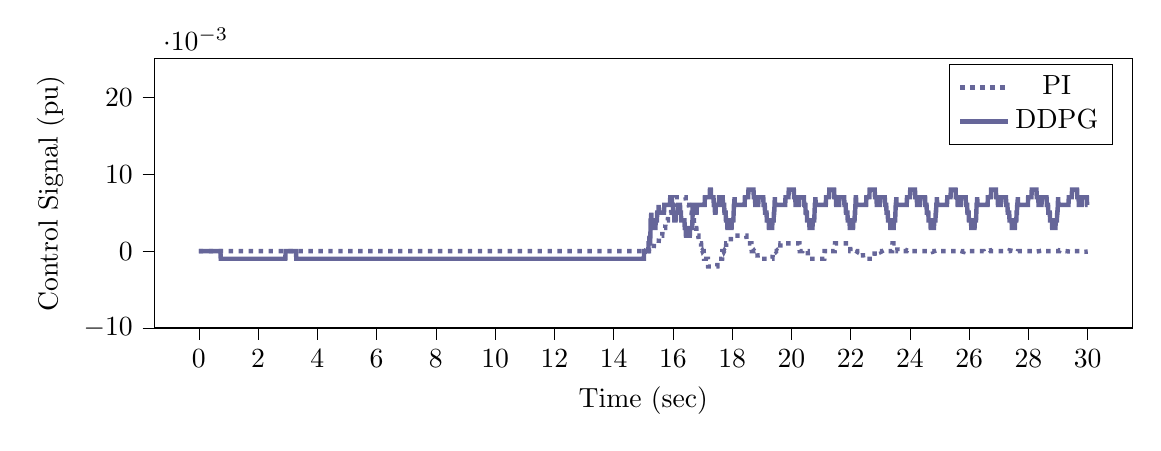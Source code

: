 % This file was created by tikzplotlib v0.9.1.
\begin{tikzpicture}

\definecolor{color0}{rgb}{0.122,0.467,0.706}
\definecolor{color1}{rgb}{1,0.498,0.055}

\begin{axis}[
compat=newest,
tick align=outside,
tick pos=left,
x grid style={white!69.02!black},
xmin=-1.5, xmax=31.5,
xtick style={color=black},
y grid style={white!69.02!black},
ymin=-0.01, ymax=0.025,
ytick style={color=black},
%yticklabel style={
%        /pgf/number format/.cd,
%        	fixed,
%        	fixed zerofill,
%         	precision=3,
%        /tikz/.cd
%},
scaled y ticks=true,
scaled y ticks=base 10:3,
width=14cm,
height=5cm,
xlabel=Time (sec),
ylabel=Control Signal (pu)
%y label style={at={(-0.2,0.5)}}
]

\addplot [ultra thick, blue!20!gray, dotted]
table {%
0 0
0.01 0
0.02 0
0.03 0
0.04 0
0.05 0
0.06 0
0.07 0
0.08 0
0.09 0
0.1 0
0.11 0
0.12 0
0.13 0
0.14 0
0.15 0
0.16 0
0.17 0
0.18 0
0.19 0
0.2 0
0.21 0
0.22 0
0.23 0
0.24 0
0.25 0
0.26 0
0.27 0
0.28 0
0.29 0
0.3 0
0.31 0
0.32 0
0.33 0
0.34 0
0.35 0
0.36 0
0.37 0
0.38 0
0.39 0
0.4 0
0.41 0
0.42 0
0.43 0
0.44 0
0.45 0
0.46 0
0.47 0
0.48 0
0.49 0
0.5 0
0.51 0
0.52 0
0.53 0
0.54 0
0.55 0
0.56 0
0.57 0
0.58 0
0.59 0
0.6 0
0.61 0
0.62 0
0.63 0
0.64 0
0.65 0
0.66 0
0.67 0
0.68 0
0.69 0
0.7 0
0.71 0
0.72 0
0.73 0
0.74 0
0.75 0
0.76 0
0.77 0
0.78 0
0.79 0
0.8 0
0.81 0
0.82 0
0.83 0
0.84 0
0.85 0
0.86 0
0.87 0
0.88 0
0.89 0
0.9 0
0.91 0
0.92 0
0.93 0
0.94 0
0.95 0
0.96 0
0.97 0
0.98 0
0.99 0
1 0
1.01 0
1.02 0
1.03 0
1.04 0
1.05 0
1.06 0
1.07 0
1.08 0
1.09 0
1.1 0
1.11 0
1.12 0
1.13 0
1.14 0
1.15 0
1.16 0
1.17 0
1.18 0
1.19 0
1.2 0
1.21 0
1.22 0
1.23 0
1.24 0
1.25 0
1.26 0
1.27 0
1.28 0
1.29 0
1.3 0
1.31 0
1.32 0
1.33 0
1.34 0
1.35 0
1.36 0
1.37 0
1.38 0
1.39 0
1.4 0
1.41 0
1.42 0
1.43 0
1.44 0
1.45 0
1.46 0
1.47 0
1.48 0
1.49 0
1.5 0
1.51 0
1.52 0
1.53 0
1.54 0
1.55 0
1.56 0
1.57 0
1.58 0
1.59 0
1.6 0
1.61 0
1.62 0
1.63 0
1.64 0
1.65 0
1.66 0
1.67 0
1.68 0
1.69 0
1.7 0
1.71 0
1.72 0
1.73 0
1.74 0
1.75 0
1.76 0
1.77 0
1.78 0
1.79 0
1.8 0
1.81 0
1.82 0
1.83 0
1.84 0
1.85 0
1.86 0
1.87 0
1.88 0
1.89 0
1.9 0
1.91 0
1.92 0
1.93 0
1.94 0
1.95 0
1.96 0
1.97 0
1.98 0
1.99 0
2 0
2.01 0
2.02 0
2.03 0
2.04 0
2.05 0
2.06 0
2.07 0
2.08 0
2.09 0
2.1 0
2.11 0
2.12 0
2.13 0
2.14 0
2.15 0
2.16 0
2.17 0
2.18 0
2.19 0
2.2 0
2.21 0
2.22 0
2.23 0
2.24 0
2.25 0
2.26 0
2.27 0
2.28 0
2.29 0
2.3 0
2.31 0
2.32 0
2.33 0
2.34 0
2.35 0
2.36 0
2.37 0
2.38 0
2.39 0
2.4 0
2.41 0
2.42 0
2.43 0
2.44 0
2.45 0
2.46 0
2.47 0
2.48 0
2.49 0
2.5 0
2.51 0
2.52 0
2.53 0
2.54 0
2.55 0
2.56 0
2.57 0
2.58 0
2.59 0
2.6 0
2.61 0
2.62 0
2.63 0
2.64 0
2.65 0
2.66 0
2.67 0
2.68 0
2.69 0
2.7 0
2.71 0
2.72 0
2.73 0
2.74 0
2.75 0
2.76 0
2.77 0
2.78 0
2.79 0
2.8 0
2.81 0
2.82 0
2.83 0
2.84 0
2.85 0
2.86 0
2.87 0
2.88 0
2.89 0
2.9 0
2.91 0
2.92 0
2.93 0
2.94 0
2.95 0
2.96 0
2.97 0
2.98 0
2.99 0
3.0 0
3.01 0
3.02 0
3.03 0
3.04 0
3.05 0
3.06 0
3.07 0
3.08 0
3.09 0
3.1 0
3.11 0
3.12 0
3.13 0
3.14 0
3.15 0
3.16 0
3.17 0
3.18 0
3.19 0
3.2 0
3.21 0
3.22 0
3.23 0
3.24 0
3.25 0
3.26 0
3.27 0
3.28 0
3.29 0
3.3 0
3.31 0
3.32 0
3.33 0
3.34 0
3.35 0
3.36 0
3.37 0
3.38 0
3.39 0
3.4 0
3.41 0
3.42 0
3.43 0
3.44 0
3.45 0
3.46 0
3.47 0
3.48 0
3.49 0
3.5 0
3.51 0
3.52 0
3.53 0
3.54 0
3.55 0
3.56 0
3.57 0
3.58 0
3.59 0
3.6 0
3.61 0
3.62 0
3.63 0
3.64 0
3.65 0
3.66 0
3.67 0
3.68 0
3.69 0
3.7 0
3.71 0
3.72 0
3.73 0
3.74 0
3.75 0
3.76 0
3.77 0
3.78 0
3.79 0
3.8 0
3.81 0
3.82 0
3.83 0
3.84 0
3.85 0
3.86 0
3.87 0
3.88 0
3.89 0
3.9 0
3.91 0
3.92 0
3.93 0
3.94 0
3.95 0
3.96 0
3.97 0
3.98 0
3.99 0
4.0 0
4.01 0
4.02 0
4.03 0
4.04 0
4.05 0
4.06 0
4.07 0
4.08 0
4.09 0
4.1 0
4.11 0
4.12 0
4.13 0
4.14 0
4.15 0
4.16 0
4.17 0
4.18 0
4.19 0
4.2 0
4.21 0
4.22 0
4.23 0
4.24 0
4.25 0
4.26 0
4.27 0
4.28 0
4.29 0
4.3 0
4.31 0
4.32 0
4.33 0
4.34 0
4.35 0
4.36 0
4.37 0
4.38 0
4.39 0
4.4 0
4.41 0
4.42 0
4.43 0
4.44 0
4.45 0
4.46 0
4.47 0
4.48 0
4.49 0
4.5 0
4.51 0
4.52 0
4.53 0
4.54 0
4.55 0
4.56 0
4.57 0
4.58 0
4.59 0
4.6 0
4.61 0
4.62 0
4.63 0
4.64 0
4.65 0
4.66 0
4.67 0
4.68 0
4.69 0
4.7 0
4.71 0
4.72 0
4.73 0
4.74 0
4.75 0
4.76 0
4.77 0
4.78 0
4.79 0
4.8 0
4.81 0
4.82 0
4.83 0
4.84 0
4.85 0
4.86 0
4.87 0
4.88 0
4.89 0
4.9 0
4.91 0
4.92 0
4.93 0
4.94 0
4.95 0
4.96 0
4.97 0
4.98 0
4.99 0
5.0 0
5.01 0
5.02 0
5.03 0
5.04 0
5.05 0
5.06 0
5.07 0
5.08 0
5.09 0
5.1 0
5.11 0
5.12 0
5.13 0
5.14 0
5.15 0
5.16 0
5.17 0
5.18 0
5.19 0
5.2 0
5.21 0
5.22 0
5.23 0
5.24 0
5.25 0
5.26 0
5.27 0
5.28 0
5.29 0
5.3 0
5.31 0
5.32 0
5.33 0
5.34 0
5.35 0
5.36 0
5.37 0
5.38 0
5.39 0
5.4 0
5.41 0
5.42 0
5.43 0
5.44 0
5.45 0
5.46 0
5.47 0
5.48 0
5.49 0
5.5 0
5.51 0
5.52 0
5.53 0
5.54 0
5.55 0
5.56 0
5.57 0
5.58 0
5.59 0
5.6 0
5.61 0
5.62 0
5.63 0
5.64 0
5.65 0
5.66 0
5.67 0
5.68 0
5.69 0
5.7 0
5.71 0
5.72 0
5.73 0
5.74 0
5.75 0
5.76 0
5.77 0
5.78 0
5.79 0
5.8 0
5.81 0
5.82 0
5.83 0
5.84 0
5.85 0
5.86 0
5.87 0
5.88 0
5.89 0
5.9 0
5.91 0
5.92 0
5.93 0
5.94 0
5.95 0
5.96 0
5.97 0
5.98 0
5.99 0
6.0 0
6.01 0
6.02 0
6.03 0
6.04 0
6.05 0
6.06 0
6.07 0
6.08 0
6.09 0
6.1 0
6.11 0
6.12 0
6.13 0
6.14 0
6.15 0
6.16 0
6.17 0
6.18 0
6.19 0
6.2 0
6.21 0
6.22 0
6.23 0
6.24 0
6.25 0
6.26 0
6.27 0
6.28 0
6.29 0
6.3 0
6.31 0
6.32 0
6.33 0
6.34 0
6.35 0
6.36 0
6.37 0
6.38 0
6.39 0
6.4 0
6.41 0
6.42 0
6.43 0
6.44 0
6.45 0
6.46 0
6.47 0
6.48 0
6.49 0
6.5 0
6.51 0
6.52 0
6.53 0
6.54 0
6.55 0
6.56 0
6.57 0
6.58 0
6.59 0
6.6 0
6.61 0
6.62 0
6.63 0
6.64 0
6.65 0
6.66 0
6.67 0
6.68 0
6.69 0
6.7 0
6.71 0
6.72 0
6.73 0
6.74 0
6.75 0
6.76 0
6.77 0
6.78 0
6.79 0
6.8 0
6.81 0
6.82 0
6.83 0
6.84 0
6.85 0
6.86 0
6.87 0
6.88 0
6.89 0
6.9 0
6.91 0
6.92 0
6.93 0
6.94 0
6.95 0
6.96 0
6.97 0
6.98 0
6.99 0
7.0 0
7.01 0
7.02 0
7.03 0
7.04 0
7.05 0
7.06 0
7.07 0
7.08 0
7.09 0
7.1 0
7.11 0
7.12 0
7.13 0
7.14 0
7.15 0
7.16 0
7.17 0
7.18 0
7.19 0
7.2 0
7.21 0
7.22 0
7.23 0
7.24 0
7.25 0
7.26 0
7.27 0
7.28 0
7.29 0
7.3 0
7.31 0
7.32 0
7.33 0
7.34 0
7.35 0
7.36 0
7.37 0
7.38 0
7.39 0
7.4 0
7.41 0
7.42 0
7.43 0
7.44 0
7.45 0
7.46 0
7.47 0
7.48 0
7.49 0
7.5 0
7.51 0
7.52 0
7.53 0
7.54 0
7.55 0
7.56 0
7.57 0
7.58 0
7.59 0
7.6 0
7.61 0
7.62 0
7.63 0
7.64 0
7.65 0
7.66 0
7.67 0
7.68 0
7.69 0
7.7 0
7.71 0
7.72 0
7.73 0
7.74 0
7.75 0
7.76 0
7.77 0
7.78 0
7.79 0
7.8 0
7.81 0
7.82 0
7.83 0
7.84 0
7.85 0
7.86 0
7.87 0
7.88 0
7.89 0
7.9 0
7.91 0
7.92 0
7.93 0
7.94 0
7.95 0
7.96 0
7.97 0
7.98 0
7.99 0
8.0 0
8.01 0
8.02 0
8.03 0
8.04 0
8.05 0
8.06 0
8.07 0
8.08 0
8.09 0
8.1 0
8.11 0
8.12 0
8.13 0
8.14 0
8.15 0
8.16 0
8.17 0
8.18 0
8.19 0
8.2 0
8.21 0
8.22 0
8.23 0
8.24 0
8.25 0
8.26 0
8.27 0
8.28 0
8.29 0
8.3 0
8.31 0
8.32 0
8.33 0
8.34 0
8.35 0
8.36 0
8.37 0
8.38 0
8.39 0
8.4 0
8.41 0
8.42 0
8.43 0
8.44 0
8.45 0
8.46 0
8.47 0
8.48 0
8.49 0
8.5 0
8.51 0
8.52 0
8.53 0
8.54 0
8.55 0
8.56 0
8.57 0
8.58 0
8.59 0
8.6 0
8.61 0
8.62 0
8.63 0
8.64 0
8.65 0
8.66 0
8.67 0
8.68 0
8.69 0
8.7 0
8.71 0
8.72 0
8.73 0
8.74 0
8.75 0
8.76 0
8.77 0
8.78 0
8.79 0
8.8 0
8.81 0
8.82 0
8.83 0
8.84 0
8.85 0
8.86 0
8.87 0
8.88 0
8.89 0
8.9 0
8.91 0
8.92 0
8.93 0
8.94 0
8.95 0
8.96 0
8.97 0
8.98 0
8.99 0
9.0 0
9.01 0
9.02 0
9.03 0
9.04 0
9.05 0
9.06 0
9.07 0
9.08 0
9.09 0
9.1 0
9.11 0
9.12 0
9.13 0
9.14 0
9.15 0
9.16 0
9.17 0
9.18 0
9.19 0
9.2 0
9.21 0
9.22 0
9.23 0
9.24 0
9.25 0
9.26 0
9.27 0
9.28 0
9.29 0
9.3 0
9.31 0
9.32 0
9.33 0
9.34 0
9.35 0
9.36 0
9.37 0
9.38 0
9.39 0
9.4 0
9.41 0
9.42 0
9.43 0
9.44 0
9.45 0
9.46 0
9.47 0
9.48 0
9.49 0
9.5 0
9.51 0
9.52 0
9.53 0
9.54 0
9.55 0
9.56 0
9.57 0
9.58 0
9.59 0
9.6 0
9.61 0
9.62 0
9.63 0
9.64 0
9.65 0
9.66 0
9.67 0
9.68 0
9.69 0
9.7 0
9.71 0
9.72 0
9.73 0
9.74 0
9.75 0
9.76 0
9.77 0
9.78 0
9.79 0
9.8 0
9.81 0
9.82 0
9.83 0
9.84 0
9.85 0
9.86 0
9.87 0
9.88 0
9.89 0
9.9 0
9.91 0
9.92 0
9.93 0
9.94 0
9.95 0
9.96 0
9.97 0
9.98 0
9.99 0
10.0 0
10.01 0
10.02 0
10.03 0
10.04 0
10.05 0
10.06 0
10.07 0
10.08 0
10.09 0
10.1 0
10.11 0
10.12 0
10.13 0
10.14 0
10.15 0
10.16 0
10.17 0
10.18 0
10.19 0
10.2 0
10.21 0
10.22 0
10.23 0
10.24 0
10.25 0
10.26 0
10.27 0
10.28 0
10.29 0
10.3 0
10.31 0
10.32 0
10.33 0
10.34 0
10.35 0
10.36 0
10.37 0
10.38 0
10.39 0
10.4 0
10.41 0
10.42 0
10.43 0
10.44 0
10.45 0
10.46 0
10.47 0
10.48 0
10.49 0
10.5 0
10.51 0
10.52 0
10.53 0
10.54 0
10.55 0
10.56 0
10.57 0
10.58 0
10.59 0
10.6 0
10.61 0
10.62 0
10.63 0
10.64 0
10.65 0
10.66 0
10.67 0
10.68 0
10.69 0
10.7 0
10.71 0
10.72 0
10.73 0
10.74 0
10.75 0
10.76 0
10.77 0
10.78 0
10.79 0
10.8 0
10.81 0
10.82 0
10.83 0
10.84 0
10.85 0
10.86 0
10.87 0
10.88 0
10.89 0
10.9 0
10.91 0
10.92 0
10.93 0
10.94 0
10.95 0
10.96 0
10.97 0
10.98 0
10.99 0
11.0 0
11.01 0
11.02 0
11.03 0
11.04 0
11.05 0
11.06 0
11.07 0
11.08 0
11.09 0
11.1 0
11.11 0
11.12 0
11.13 0
11.14 0
11.15 0
11.16 0
11.17 0
11.18 0
11.19 0
11.2 0
11.21 0
11.22 0
11.23 0
11.24 0
11.25 0
11.26 0
11.27 0
11.28 0
11.29 0
11.3 0
11.31 0
11.32 0
11.33 0
11.34 0
11.35 0
11.36 0
11.37 0
11.38 0
11.39 0
11.4 0
11.41 0
11.42 0
11.43 0
11.44 0
11.45 0
11.46 0
11.47 0
11.48 0
11.49 0
11.5 0
11.51 0
11.52 0
11.53 0
11.54 0
11.55 0
11.56 0
11.57 0
11.58 0
11.59 0
11.6 0
11.61 0
11.62 0
11.63 0
11.64 0
11.65 0
11.66 0
11.67 0
11.68 0
11.69 0
11.7 0
11.71 0
11.72 0
11.73 0
11.74 0
11.75 0
11.76 0
11.77 0
11.78 0
11.79 0
11.8 0
11.81 0
11.82 0
11.83 0
11.84 0
11.85 0
11.86 0
11.87 0
11.88 0
11.89 0
11.9 0
11.91 0
11.92 0
11.93 0
11.94 0
11.95 0
11.96 0
11.97 0
11.98 0
11.99 0
12.0 0
12.01 0
12.02 0
12.03 0
12.04 0
12.05 0
12.06 0
12.07 0
12.08 0
12.09 0
12.1 0
12.11 0
12.12 0
12.13 0
12.14 0
12.15 0
12.16 0
12.17 0
12.18 0
12.19 0
12.2 0
12.21 0
12.22 0
12.23 0
12.24 0
12.25 0
12.26 0
12.27 0
12.28 0
12.29 0
12.3 0
12.31 0
12.32 0
12.33 0
12.34 0
12.35 0
12.36 0
12.37 0
12.38 0
12.39 0
12.4 0
12.41 0
12.42 0
12.43 0
12.44 0
12.45 0
12.46 0
12.47 0
12.48 0
12.49 0
12.5 0
12.51 0
12.52 0
12.53 0
12.54 0
12.55 0
12.56 0
12.57 0
12.58 0
12.59 0
12.6 0
12.61 0
12.62 0
12.63 0
12.64 0
12.65 0
12.66 0
12.67 0
12.68 0
12.69 0
12.7 0
12.71 0
12.72 0
12.73 0
12.74 0
12.75 0
12.76 0
12.77 0
12.78 0
12.79 0
12.8 0
12.81 0
12.82 0
12.83 0
12.84 0
12.85 0
12.86 0
12.87 0
12.88 0
12.89 0
12.9 0
12.91 0
12.92 0
12.93 0
12.94 0
12.95 0
12.96 0
12.97 0
12.98 0
12.99 0
13.0 0
13.01 0
13.02 0
13.03 0
13.04 0
13.05 0
13.06 0
13.07 0
13.08 0
13.09 0
13.1 0
13.11 0
13.12 0
13.13 0
13.14 0
13.15 0
13.16 0
13.17 0
13.18 0
13.19 0
13.2 0
13.21 0
13.22 0
13.23 0
13.24 0
13.25 0
13.26 0
13.27 0
13.28 0
13.29 0
13.3 0
13.31 0
13.32 0
13.33 0
13.34 0
13.35 0
13.36 0
13.37 0
13.38 0
13.39 0
13.4 0
13.41 0
13.42 0
13.43 0
13.44 0
13.45 0
13.46 0
13.47 0
13.48 0
13.49 0
13.5 0
13.51 0
13.52 0
13.53 0
13.54 0
13.55 0
13.56 0
13.57 0
13.58 0
13.59 0
13.6 0
13.61 0
13.62 0
13.63 0
13.64 0
13.65 0
13.66 0
13.67 0
13.68 0
13.69 0
13.7 0
13.71 0
13.72 0
13.73 0
13.74 0
13.75 0
13.76 0
13.77 0
13.78 0
13.79 0
13.8 0
13.81 0
13.82 0
13.83 0
13.84 0
13.85 0
13.86 0
13.87 0
13.88 0
13.89 0
13.9 0
13.91 0
13.92 0
13.93 0
13.94 0
13.95 0
13.96 0
13.97 0
13.98 0
13.99 0
14.0 0
14.01 0
14.02 0
14.03 0
14.04 0
14.05 0
14.06 0
14.07 0
14.08 0
14.09 0
14.1 0
14.11 0
14.12 0
14.13 0
14.14 0
14.15 0
14.16 0
14.17 0
14.18 0
14.19 0
14.2 0
14.21 0
14.22 0
14.23 0
14.24 0
14.25 0
14.26 0
14.27 0
14.28 0
14.29 0
14.3 0
14.31 0
14.32 0
14.33 0
14.34 0
14.35 0
14.36 0
14.37 0
14.38 0
14.39 0
14.4 0
14.41 0
14.42 0
14.43 0
14.44 0
14.45 0
14.46 0
14.47 0
14.48 0
14.49 0
14.5 0
14.51 0
14.52 0
14.53 0
14.54 0
14.55 0
14.56 0
14.57 0
14.58 0
14.59 0
14.6 0
14.61 0
14.62 0
14.63 0
14.64 0
14.65 0
14.66 0
14.67 0
14.68 0
14.69 0
14.7 0
14.71 0
14.72 0
14.73 0
14.74 0
14.75 0
14.76 0
14.77 0
14.78 0
14.79 0
14.8 0
14.81 0
14.82 0
14.83 0
14.84 0
14.85 0
14.86 0
14.87 0
14.88 0
14.89 0
14.9 0
14.91 0
14.92 0
14.93 0
14.94 0
14.95 0
14.96 0
14.97 0
14.98 0
14.99 0
15.0 -5.708e-18
15.01 3.166e-09
15.02 6.41e-08
15.03 2.523e-07
15.04 6.382e-07
15.05 1.293e-06
15.06 2.287e-06
15.07 3.693e-06
15.08 5.581e-06
15.09 8.024e-06
15.1 1.109e-05
15.11 1.486e-05
15.12 1.939e-05
15.13 2.476e-05
15.14 3.103e-05
15.15 3.828e-05
15.16 4.658e-05
15.17 5.598e-05
15.18 6.656e-05
15.19 7.839e-05
15.2 9.151e-05
15.21 0.0
15.22 0.0
15.23 0.0
15.24 0.0
15.25 0.0
15.26 0.0
15.27 0.0
15.28 0.0
15.29 0.0
15.3 0.0
15.31 0.0
15.32 0.0
15.33 0.0
15.34 0.0
15.35 0.0
15.36 0.001
15.37 0.001
15.38 0.001
15.39 0.001
15.4 0.001
15.41 0.001
15.42 0.001
15.43 0.001
15.44 0.001
15.45 0.001
15.46 0.001
15.47 0.001
15.48 0.001
15.49 0.001
15.5 0.001
15.51 0.001
15.52 0.001
15.53 0.002
15.54 0.002
15.55 0.002
15.56 0.002
15.57 0.002
15.58 0.002
15.59 0.002
15.6 0.002
15.61 0.002
15.62 0.002
15.63 0.002
15.64 0.002
15.65 0.003
15.66 0.003
15.67 0.003
15.68 0.003
15.69 0.003
15.7 0.003
15.71 0.003
15.72 0.003
15.73 0.003
15.74 0.003
15.75 0.004
15.76 0.004
15.77 0.004
15.78 0.004
15.79 0.004
15.8 0.004
15.81 0.004
15.82 0.004
15.83 0.004
15.84 0.005
15.85 0.005
15.86 0.005
15.87 0.005
15.88 0.005
15.89 0.005
15.9 0.005
15.91 0.005
15.92 0.005
15.93 0.005
15.94 0.005
15.95 0.006
15.96 0.006
15.97 0.006
15.98 0.006
15.99 0.006
16.0 0.006
16.01 0.006
16.02 0.006
16.03 0.006
16.04 0.006
16.05 0.006
16.06 0.006
16.07 0.007
16.08 0.007
16.09 0.007
16.1 0.007
16.11 0.007
16.12 0.007
16.13 0.007
16.14 0.007
16.15 0.007
16.16 0.007
16.17 0.007
16.18 0.007
16.19 0.007
16.2 0.007
16.21 0.007
16.22 0.007
16.23 0.007
16.24 0.007
16.25 0.007
16.26 0.007
16.27 0.007
16.28 0.007
16.29 0.007
16.3 0.007
16.31 0.007
16.32 0.007
16.33 0.007
16.34 0.007
16.35 0.007
16.36 0.007
16.37 0.007
16.38 0.007
16.39 0.007
16.4 0.007
16.41 0.007
16.42 0.007
16.43 0.007
16.44 0.006
16.45 0.006
16.46 0.006
16.47 0.006
16.48 0.006
16.49 0.006
16.5 0.006
16.51 0.006
16.52 0.006
16.53 0.006
16.54 0.006
16.55 0.005
16.56 0.005
16.57 0.005
16.58 0.005
16.59 0.005
16.6 0.005
16.61 0.005
16.62 0.005
16.63 0.005
16.64 0.004
16.65 0.004
16.66 0.004
16.67 0.004
16.68 0.004
16.69 0.004
16.7 0.004
16.71 0.004
16.72 0.003
16.73 0.003
16.74 0.003
16.75 0.003
16.76 0.003
16.77 0.003
16.78 0.003
16.79 0.003
16.8 0.002
16.81 0.002
16.82 0.002
16.83 0.002
16.84 0.002
16.85 0.002
16.86 0.002
16.87 0.001
16.88 0.001
16.89 0.001
16.9 0.001
16.91 0.001
16.92 0.001
16.93 0.001
16.94 0.001
16.95 0.001
16.96 0.0
16.97 0.0
16.98 0.0
16.99 5.946e-05
17.0 -4.722e-05
17.01 -0.0
17.02 -0.0
17.03 -0.0
17.04 -0.0
17.05 -0.001
17.06 -0.001
17.07 -0.001
17.08 -0.001
17.09 -0.001
17.1 -0.001
17.11 -0.001
17.12 -0.001
17.13 -0.001
17.14 -0.001
17.15 -0.001
17.16 -0.001
17.17 -0.001
17.18 -0.001
17.19 -0.002
17.2 -0.002
17.21 -0.002
17.22 -0.002
17.23 -0.002
17.24 -0.002
17.25 -0.002
17.26 -0.002
17.27 -0.002
17.28 -0.002
17.29 -0.002
17.3 -0.002
17.31 -0.002
17.32 -0.002
17.33 -0.002
17.34 -0.002
17.35 -0.002
17.36 -0.002
17.37 -0.002
17.38 -0.002
17.39 -0.002
17.4 -0.002
17.41 -0.002
17.42 -0.002
17.43 -0.002
17.44 -0.002
17.45 -0.002
17.46 -0.002
17.47 -0.002
17.48 -0.002
17.49 -0.002
17.5 -0.002
17.51 -0.001
17.52 -0.001
17.53 -0.001
17.54 -0.001
17.55 -0.001
17.56 -0.001
17.57 -0.001
17.58 -0.001
17.59 -0.001
17.6 -0.001
17.61 -0.001
17.62 -0.001
17.63 -0.001
17.64 -0.001
17.65 -0.001
17.66 -0.001
17.67 -0.0
17.68 -0.0
17.69 -0.0
17.7 -0.0
17.71 -0.0
17.72 -9.129e-05
17.73 -1.655e-05
17.74 5.831e-05
17.75 0.0
17.76 0.0
17.77 0.0
17.78 0.0
17.79 0.0
17.8 0.001
17.81 0.001
17.82 0.001
17.83 0.001
17.84 0.001
17.85 0.001
17.86 0.001
17.87 0.001
17.88 0.001
17.89 0.001
17.9 0.001
17.91 0.001
17.92 0.001
17.93 0.001
17.94 0.001
17.95 0.001
17.96 0.002
17.97 0.002
17.98 0.002
17.99 0.002
18 0.002
18.01 0.002
18.02 0.002
18.03 0.002
18.04 0.002
18.05 0.002
18.06 0.002
18.07 0.002
18.08 0.002
18.09 0.002
18.1 0.002
18.11 0.002
18.12 0.002
18.13 0.002
18.14 0.002
18.15 0.002
18.16 0.002
18.17 0.002
18.18 0.002
18.19 0.002
18.2 0.002
18.21 0.002
18.22 0.002
18.23 0.002
18.24 0.002
18.25 0.002
18.26 0.002
18.27 0.002
18.28 0.002
18.29 0.002
18.3 0.002
18.31 0.002
18.32 0.002
18.33 0.002
18.34 0.002
18.35 0.002
18.36 0.002
18.37 0.002
18.38 0.002
18.39 0.002
18.4 0.002
18.41 0.002
18.42 0.002
18.43 0.002
18.44 0.002
18.45 0.002
18.46 0.002
18.47 0.002
18.48 0.002
18.49 0.001
18.5 0.001
18.51 0.001
18.52 0.001
18.53 0.001
18.54 0.001
18.55 0.001
18.56 0.001
18.57 0.001
18.58 0.001
18.59 0.001
18.6 0.001
18.61 0.001
18.62 0.001
18.63 0.001
18.64 0.001
18.65 0.001
18.66 0.0
18.67 0.0
18.68 0.0
18.69 0.0
18.7 0.0
18.71 0.0
18.72 0.0
18.73 0.0
18.74 5.021e-05
18.75 -3.128e-06
18.76 -5.565e-05
18.77 -0.0
18.78 -0.0
18.79 -0.0
18.8 -0.0
18.81 -0.0
18.82 -0.0
18.83 -0.0
18.84 -0.0
18.85 -0.0
18.86 -0.001
18.87 -0.001
18.88 -0.001
18.89 -0.001
18.9 -0.001
18.91 -0.001
18.92 -0.001
18.93 -0.001
18.94 -0.001
18.95 -0.001
18.96 -0.001
18.97 -0.001
18.98 -0.001
18.99 -0.001
19.0 -0.001
19.01 -0.001
19.02 -0.001
19.03 -0.001
19.04 -0.001
19.05 -0.001
19.06 -0.001
19.07 -0.001
19.08 -0.001
19.09 -0.001
19.1 -0.001
19.11 -0.001
19.12 -0.001
19.13 -0.001
19.14 -0.001
19.15 -0.001
19.16 -0.001
19.17 -0.001
19.18 -0.001
19.19 -0.001
19.2 -0.001
19.21 -0.001
19.22 -0.001
19.23 -0.001
19.24 -0.001
19.25 -0.001
19.26 -0.001
19.27 -0.001
19.28 -0.001
19.29 -0.001
19.3 -0.001
19.31 -0.001
19.32 -0.001
19.33 -0.001
19.34 -0.001
19.35 -0.001
19.36 -0.001
19.37 -0.0
19.38 -0.0
19.39 -0.0
19.4 -0.0
19.41 -0.0
19.42 -0.0
19.43 -0.0
19.44 -0.0
19.45 -0.0
19.46 -0.0
19.47 -0.0
19.48 -6.248e-05
19.49 -2.155e-05
19.5 1.945e-05
19.51 6.047e-05
19.52 0.0
19.53 0.0
19.54 0.0
19.55 0.0
19.56 0.0
19.57 0.0
19.58 0.0
19.59 0.0
19.6 0.0
19.61 0.0
19.62 0.0
19.63 0.001
19.64 0.001
19.65 0.001
19.66 0.001
19.67 0.001
19.68 0.001
19.69 0.001
19.7 0.001
19.71 0.001
19.72 0.001
19.73 0.001
19.74 0.001
19.75 0.001
19.76 0.001
19.77 0.001
19.78 0.001
19.79 0.001
19.8 0.001
19.81 0.001
19.82 0.001
19.83 0.001
19.84 0.001
19.85 0.001
19.86 0.001
19.87 0.001
19.88 0.001
19.89 0.001
19.9 0.001
19.91 0.001
19.92 0.001
19.93 0.001
19.94 0.001
19.95 0.001
19.96 0.001
19.97 0.001
19.98 0.001
19.99 0.001
20.0 0.001
20.01 0.001
20.02 0.001
20.03 0.001
20.04 0.001
20.05 0.001
20.06 0.001
20.07 0.001
20.08 0.001
20.09 0.001
20.1 0.001
20.11 0.001
20.12 0.001
20.13 0.001
20.14 0.001
20.15 0.001
20.16 0.001
20.17 0.001
20.18 0.001
20.19 0.001
20.2 0.001
20.21 0.001
20.22 0.001
20.23 0.001
20.24 0.001
20.25 0.001
20.26 0.001
20.27 0.001
20.28 0.0
20.29 0.0
20.3 0.0
20.31 0.0
20.32 0.0
20.33 0.0
20.34 0.0
20.35 0.0
20.36 0.0
20.37 0.0
20.38 0.0
20.39 6.583e-05
20.4 2.888e-05
20.41 -7.928e-06
20.42 -4.455e-05
20.43 -8.094e-05
20.44 -0.0
20.45 -0.0
20.46 -0.0
20.47 -0.0
20.48 -0.0
20.49 -0.0
20.5 -0.0
20.51 -0.0
20.52 -0.0
20.53 -0.0
20.54 -0.0
20.55 -0.0
20.56 -0.001
20.57 -0.001
20.58 -0.001
20.59 -0.001
20.6 -0.001
20.61 -0.001
20.62 -0.001
20.63 -0.001
20.64 -0.001
20.65 -0.001
20.66 -0.001
20.67 -0.001
20.68 -0.001
20.69 -0.001
20.7 -0.001
20.71 -0.001
20.72 -0.001
20.73 -0.001
20.74 -0.001
20.75 -0.001
20.76 -0.001
20.77 -0.001
20.78 -0.001
20.79 -0.001
20.8 -0.001
20.81 -0.001
20.82 -0.001
20.83 -0.001
20.84 -0.001
20.85 -0.001
20.86 -0.001
20.87 -0.001
20.88 -0.001
20.89 -0.001
20.9 -0.001
20.91 -0.001
20.92 -0.001
20.93 -0.001
20.94 -0.001
20.95 -0.001
20.96 -0.001
20.97 -0.001
20.98 -0.001
20.99 -0.001
21.0 -0.001
21.01 -0.001
21.02 -0.001
21.03 -0.001
21.04 -0.001
21.05 -0.001
21.06 -0.001
21.07 -0.001
21.08 -0.001
21.09 -0.001
21.1 -0.001
21.11 -0.001
21.12 -0.0
21.13 -0.0
21.14 -0.0
21.15 -0.0
21.16 -0.0
21.17 -0.0
21.18 -0.0
21.19 -0.0
21.2 -0.0
21.21 -0.0
21.22 -0.0
21.23 -0.0
21.24 -0.0
21.25 -9.828e-05
21.26 -6.734e-05
21.27 -3.642e-05
21.28 -5.552e-06
21.29 2.522e-05
21.3 5.586e-05
21.31 8.633e-05
21.32 0.0
21.33 0.0
21.34 0.0
21.35 0.0
21.36 0.0
21.37 0.0
21.38 0.0
21.39 0.0
21.4 0.0
21.41 0.0
21.42 0.0
21.43 0.0
21.44 0.0
21.45 0.0
21.46 0.0
21.47 0.001
21.48 0.001
21.49 0.001
21.5 0.001
21.51 0.001
21.52 0.001
21.53 0.001
21.54 0.001
21.55 0.001
21.56 0.001
21.57 0.001
21.58 0.001
21.59 0.001
21.6 0.001
21.61 0.001
21.62 0.001
21.63 0.001
21.64 0.001
21.65 0.001
21.66 0.001
21.67 0.001
21.68 0.001
21.69 0.001
21.7 0.001
21.71 0.001
21.72 0.001
21.73 0.001
21.74 0.001
21.75 0.001
21.76 0.001
21.77 0.001
21.78 0.001
21.79 0.001
21.8 0.001
21.81 0.001
21.82 0.001
21.83 0.001
21.84 0.001
21.85 0.001
21.86 0.001
21.87 0.001
21.88 0.001
21.89 0.001
21.9 0.001
21.91 0.001
21.92 0.001
21.93 0.001
21.94 0.001
21.95 0.001
21.96 0.001
21.97 0.001
21.98 0.001
21.99 0.0
22.0 0.0
22.01 0.0
22.02 0.0
22.03 0.0
22.04 0.0
22.05 0.0
22.06 0.0
22.07 0.0
22.08 0.0
22.09 0.0
22.1 0.0
22.11 0.0
22.12 0.0
22.13 0.0
22.14 0.0
22.15 8.685e-05
22.16 6.116e-05
22.17 3.552e-05
22.18 9.968e-06
22.19 -1.547e-05
22.2 -4.075e-05
22.21 -6.586e-05
22.22 -9.076e-05
22.23 -0.0
22.24 -0.0
22.25 -0.0
22.26 -0.0
22.27 -0.0
22.28 -0.0
22.29 -0.0
22.3 -0.0
22.31 -0.0
22.32 -0.0
22.33 -0.0
22.34 -0.0
22.35 -0.0
22.36 -0.0
22.37 -0.0
22.38 -0.0
22.39 -0.0
22.4 -0.0
22.41 -0.0
22.42 -0.001
22.43 -0.001
22.44 -0.001
22.45 -0.001
22.46 -0.001
22.47 -0.001
22.48 -0.001
22.49 -0.001
22.5 -0.001
22.51 -0.001
22.52 -0.001
22.53 -0.001
22.54 -0.001
22.55 -0.001
22.56 -0.001
22.57 -0.001
22.58 -0.001
22.59 -0.001
22.6 -0.001
22.61 -0.001
22.62 -0.001
22.63 -0.001
22.64 -0.001
22.65 -0.001
22.66 -0.001
22.67 -0.001
22.68 -0.001
22.69 -0.001
22.7 -0.001
22.71 -0.001
22.72 -0.001
22.73 -0.001
22.74 -0.001
22.75 -0.001
22.76 -0.001
22.77 -0.001
22.78 -0.001
22.79 -0.001
22.8 -0.001
22.81 -0.0
22.82 -0.0
22.83 -0.0
22.84 -0.0
22.85 -0.0
22.86 -0.0
22.87 -0.0
22.88 -0.0
22.89 -0.0
22.9 -0.0
22.91 -0.0
22.92 -0.0
22.93 -0.0
22.94 -0.0
22.95 -0.0
22.96 -0.0
22.97 -0.0
22.98 -0.0
22.99 -0.0
23.0 -0.0
23.01 -0.0
23.02 -9.842e-05
23.03 -7.769e-05
23.04 -5.697e-05
23.05 -3.626e-05
23.06 -1.561e-05
23.07 4.959e-06
23.08 2.543e-05
23.09 4.577e-05
23.1 6.596e-05
23.11 8.597e-05
23.12 0.0
23.13 0.0
23.14 0.0
23.15 0.0
23.16 0.0
23.17 0.0
23.18 0.0
23.19 0.0
23.2 0.0
23.21 0.0
23.22 0.0
23.23 0.0
23.24 0.0
23.25 0.0
23.26 0.0
23.27 0.0
23.28 0.0
23.29 0.0
23.3 0.0
23.31 0.0
23.32 0.0
23.33 0.0
23.34 0.0
23.35 0.0
23.36 0.0
23.37 0.0
23.38 0.0
23.39 0.0
23.4 0.0
23.41 0.001
23.42 0.001
23.43 0.001
23.44 0.001
23.45 0.001
23.46 0.001
23.47 0.001
23.48 0.001
23.49 0.001
23.5 0.001
23.51 0.001
23.52 0.001
23.53 0.001
23.54 0.001
23.55 0.001
23.56 0.001
23.57 0.001
23.58 0.0
23.59 0.0
23.6 0.0
23.61 0.0
23.62 0.0
23.63 0.0
23.64 0.0
23.65 0.0
23.66 0.0
23.67 0.0
23.68 0.0
23.69 0.0
23.7 0.0
23.71 0.0
23.72 0.0
23.73 0.0
23.74 0.0
23.75 0.0
23.76 0.0
23.77 0.0
23.78 0.0
23.79 0.0
23.8 0.0
23.81 0.0
23.82 0.0
23.83 0.0
23.84 0.0
23.85 0.0
23.86 0.0
23.87 0.0
23.88 0.0
23.89 0.0
23.9 8.651e-05
23.91 6.966e-05
23.92 5.28e-05
23.93 3.595e-05
23.94 1.914e-05
23.95 2.38e-06
23.96 -1.431e-05
23.97 -3.089e-05
23.98 -4.737e-05
23.99 -6.371e-05
24.0 -7.989e-05
24.01 -9.589e-05
24.02 -0.0
24.03 -0.0
24.04 -0.0
24.05 -0.0
24.06 -0.0
24.07 -0.0
24.08 -0.0
24.09 -0.0
24.1 -0.0
24.11 -0.0
24.12 -0.0
24.13 -0.0
24.14 -0.0
24.15 -0.0
24.16 -0.0
24.17 -0.0
24.18 -0.0
24.19 -0.0
24.2 -0.0
24.21 -0.0
24.22 -0.0
24.23 -0.0
24.24 -0.0
24.25 -0.0
24.26 -0.0
24.27 -0.0
24.28 -0.0
24.29 -0.0
24.3 -0.0
24.31 -0.0
24.32 -0.0
24.33 -0.0
24.34 -0.0
24.35 -0.0
24.36 -0.0
24.37 -0.0
24.38 -0.0
24.39 -0.0
24.4 -0.0
24.41 -0.0
24.42 -0.0
24.43 -0.0
24.44 -0.0
24.45 -0.0
24.46 -0.0
24.47 -0.0
24.48 -0.0
24.49 -0.0
24.5 -0.0
24.51 -0.0
24.52 -0.0
24.53 -0.0
24.54 -0.0
24.55 -0.0
24.56 -0.0
24.57 -0.0
24.58 -0.0
24.59 -0.0
24.6 -0.0
24.61 -0.0
24.62 -0.0
24.63 -0.0
24.64 -0.0
24.65 -0.0
24.66 -0.0
24.67 -0.0
24.68 -0.0
24.69 -0.0
24.7 -0.0
24.71 -0.0
24.72 -0.0
24.73 -0.0
24.74 -0.0
24.75 -0.0
24.76 -0.0
24.77 -8.746e-05
24.78 -7.374e-05
24.79 -5.998e-05
24.8 -4.621e-05
24.81 -3.245e-05
24.82 -1.87e-05
24.83 -4.994e-06
24.84 8.659e-06
24.85 2.224e-05
24.86 3.573e-05
24.87 4.912e-05
24.88 6.239e-05
24.89 7.551e-05
24.9 8.849e-05
24.91 0.0
24.92 0.0
24.93 0.0
24.94 0.0
24.95 0.0
24.96 0.0
24.97 0.0
24.98 0.0
24.99 0.0
25.0 0.0
25.01 0.0
25.02 0.0
25.03 0.0
25.04 0.0
25.05 0.0
25.06 0.0
25.07 0.0
25.08 0.0
25.09 0.0
25.1 0.0
25.11 0.0
25.12 0.0
25.13 0.0
25.14 0.0
25.15 0.0
25.16 0.0
25.17 0.0
25.18 0.0
25.19 0.0
25.2 0.0
25.21 0.0
25.22 0.0
25.23 0.0
25.24 0.0
25.25 0.0
25.26 0.0
25.27 0.0
25.28 0.0
25.29 0.0
25.3 0.0
25.31 0.0
25.32 0.0
25.33 0.0
25.34 0.0
25.35 0.0
25.36 0.0
25.37 0.0
25.38 0.0
25.39 0.0
25.4 0.0
25.41 0.0
25.42 0.0
25.43 0.0
25.44 0.0
25.45 0.0
25.46 0.0
25.47 0.0
25.48 0.0
25.49 0.0
25.5 0.0
25.51 0.0
25.52 0.0
25.53 0.0
25.54 0.0
25.55 0.0
25.56 0.0
25.57 0.0
25.58 0.0
25.59 0.0
25.6 0.0
25.61 0.0
25.62 0.0
25.63 9.885e-05
25.64 8.772e-05
25.65 7.654e-05
25.66 6.531e-05
25.67 5.404e-05
25.68 4.276e-05
25.69 3.148e-05
25.7 2.021e-05
25.71 8.957e-06
25.72 -2.252e-06
25.73 -1.341e-05
25.74 -2.45e-05
25.75 -3.551e-05
25.76 -4.642e-05
25.77 -5.723e-05
25.78 -6.791e-05
25.79 -7.846e-05
25.8 -8.887e-05
25.81 -9.911e-05
25.82 -0.0
25.83 -0.0
25.84 -0.0
25.85 -0.0
25.86 -0.0
25.87 -0.0
25.88 -0.0
25.89 -0.0
25.9 -0.0
25.91 -0.0
25.92 -0.0
25.93 -0.0
25.94 -0.0
25.95 -0.0
25.96 -0.0
25.97 -0.0
25.98 -0.0
25.99 -0.0
26.0 -0.0
26.01 -0.0
26.02 -0.0
26.03 -0.0
26.04 -0.0
26.05 -0.0
26.06 -0.0
26.07 -0.0
26.08 -0.0
26.09 -0.0
26.1 -0.0
26.11 -0.0
26.12 -0.0
26.13 -0.0
26.14 -0.0
26.15 -0.0
26.16 -0.0
26.17 -0.0
26.18 -0.0
26.19 -0.0
26.2 -0.0
26.21 -0.0
26.22 -0.0
26.23 -0.0
26.24 -0.0
26.25 -0.0
26.26 -0.0
26.27 -0.0
26.28 -0.0
26.29 -0.0
26.3 -0.0
26.31 -0.0
26.32 -0.0
26.33 -0.0
26.34 -0.0
26.35 -0.0
26.36 -0.0
26.37 -0.0
26.38 -0.0
26.39 -0.0
26.4 -0.0
26.41 -0.0
26.42 -0.0
26.43 -0.0
26.44 -0.0
26.45 -0.0
26.46 -0.0
26.47 -0.0
26.48 -0.0
26.49 -0.0
26.5 -9.435e-05
26.51 -8.534e-05
26.52 -7.626e-05
26.53 -6.713e-05
26.54 -5.796e-05
26.55 -4.875e-05
26.56 -3.953e-05
26.57 -3.029e-05
26.58 -2.106e-05
26.59 -1.185e-05
26.6 -2.66e-06
26.61 6.49e-06
26.62 1.559e-05
26.63 2.463e-05
26.64 3.36e-05
26.65 4.248e-05
26.66 5.127e-05
26.67 5.995e-05
26.68 6.852e-05
26.69 7.697e-05
26.7 8.528e-05
26.71 9.344e-05
26.72 0.0
26.73 0.0
26.74 0.0
26.75 0.0
26.76 0.0
26.77 0.0
26.78 0.0
26.79 0.0
26.8 0.0
26.81 0.0
26.82 0.0
26.83 0.0
26.84 0.0
26.85 0.0
26.86 0.0
26.87 0.0
26.88 0.0
26.89 0.0
26.9 0.0
26.91 0.0
26.92 0.0
26.93 0.0
26.94 0.0
26.95 0.0
26.96 0.0
26.97 0.0
26.98 0.0
26.99 0.0
27.0 0.0
27.01 0.0
27.02 0.0
27.03 0.0
27.04 0.0
27.05 0.0
27.06 0.0
27.07 0.0
27.08 0.0
27.09 0.0
27.1 0.0
27.11 0.0
27.12 0.0
27.13 0.0
27.14 0.0
27.15 0.0
27.16 0.0
27.17 0.0
27.18 0.0
27.19 0.0
27.2 0.0
27.21 0.0
27.22 0.0
27.23 0.0
27.24 0.0
27.25 0.0
27.26 0.0
27.27 0.0
27.28 0.0
27.29 0.0
27.3 0.0
27.31 0.0
27.32 0.0
27.33 0.0
27.34 0.0
27.35 0.0
27.36 9.509e-05
27.37 8.791e-05
27.38 8.065e-05
27.39 7.332e-05
27.4 6.593e-05
27.41 5.849e-05
27.42 5.101e-05
27.43 4.35e-05
27.44 3.598e-05
27.45 2.844e-05
27.46 2.089e-05
27.47 1.336e-05
27.48 5.843e-06
27.49 -1.646e-06
27.5 -9.099e-06
27.51 -1.651e-05
27.52 -2.386e-05
27.53 -3.115e-05
27.54 -3.836e-05
27.55 -4.55e-05
27.56 -5.254e-05
27.57 -5.949e-05
27.58 -6.633e-05
27.59 -7.305e-05
27.6 -7.966e-05
27.61 -8.613e-05
27.62 -9.246e-05
27.63 -9.864e-05
27.64 -0.0
27.65 -0.0
27.66 -0.0
27.67 -0.0
27.68 -0.0
27.69 -0.0
27.7 -0.0
27.71 -0.0
27.72 -0.0
27.73 -0.0
27.74 -0.0
27.75 -0.0
27.76 -0.0
27.77 -0.0
27.78 -0.0
27.79 -0.0
27.8 -0.0
27.81 -0.0
27.82 -0.0
27.83 -0.0
27.84 -0.0
27.85 -0.0
27.86 -0.0
27.87 -0.0
27.88 -0.0
27.89 -0.0
27.9 -0.0
27.91 -0.0
27.92 -0.0
27.93 -0.0
27.94 -0.0
27.95 -0.0
27.96 -0.0
27.97 -0.0
27.98 -0.0
27.99 -0.0
28.0 -0.0
28.01 -0.0
28.02 -0.0
28.03 -0.0
28.04 -0.0
28.05 -0.0
28.06 -0.0
28.07 -0.0
28.08 -0.0
28.09 -0.0
28.1 -0.0
28.11 -0.0
28.12 -0.0
28.13 -0.0
28.14 -0.0
28.15 -0.0
28.16 -0.0
28.17 -0.0
28.18 -0.0
28.19 -0.0
28.2 -0.0
28.21 -9.727e-05
28.22 -9.169e-05
28.23 -8.602e-05
28.24 -8.027e-05
28.25 -7.444e-05
28.26 -6.854e-05
28.27 -6.258e-05
28.28 -5.657e-05
28.29 -5.052e-05
28.3 -4.443e-05
28.31 -3.832e-05
28.32 -3.218e-05
28.33 -2.603e-05
28.34 -1.987e-05
28.35 -1.372e-05
28.36 -7.583e-06
28.37 -1.46e-06
28.38 4.636e-06
28.39 1.07e-05
28.4 1.672e-05
28.41 2.269e-05
28.42 2.861e-05
28.43 3.446e-05
28.44 4.024e-05
28.45 4.595e-05
28.46 5.157e-05
28.47 5.71e-05
28.48 6.254e-05
28.49 6.786e-05
28.5 7.308e-05
28.51 7.819e-05
28.52 8.317e-05
28.53 8.802e-05
28.54 9.274e-05
28.55 9.732e-05
28.56 0.0
28.57 0.0
28.58 0.0
28.59 0.0
28.6 0.0
28.61 0.0
28.62 0.0
28.63 0.0
28.64 0.0
28.65 0.0
28.66 0.0
28.67 0.0
28.68 0.0
28.69 0.0
28.7 0.0
28.71 0.0
28.72 0.0
28.73 0.0
28.74 0.0
28.75 0.0
28.76 0.0
28.77 0.0
28.78 0.0
28.79 0.0
28.8 0.0
28.81 0.0
28.82 0.0
28.83 0.0
28.84 0.0
28.85 0.0
28.86 0.0
28.87 0.0
28.88 0.0
28.89 0.0
28.9 0.0
28.91 0.0
28.92 0.0
28.93 0.0
28.94 0.0
28.95 0.0
28.96 0.0
28.97 0.0
28.98 0.0
28.99 0.0
29.0 0.0
29.01 0.0
29.02 0.0
29.03 0.0
29.04 0.0
29.05 9.856e-05
29.06 9.441e-05
29.07 9.015e-05
29.08 8.58e-05
29.09 8.137e-05
29.1 7.685e-05
29.11 7.226e-05
29.12 6.759e-05
29.13 6.286e-05
29.14 5.808e-05
29.15 5.324e-05
29.16 4.836e-05
29.17 4.343e-05
29.18 3.848e-05
29.19 3.35e-05
29.2 2.85e-05
29.21 2.349e-05
29.22 1.847e-05
29.23 1.345e-05
29.24 8.438e-06
29.25 3.437e-06
29.26 -1.545e-06
29.27 -6.503e-06
29.28 -1.143e-05
29.29 -1.632e-05
29.3 -2.117e-05
29.31 -2.597e-05
29.32 -3.071e-05
29.33 -3.539e-05
29.34 -4.001e-05
29.35 -4.455e-05
29.36 -4.902e-05
29.37 -5.341e-05
29.38 -5.77e-05
29.39 -6.191e-05
29.4 -6.602e-05
29.41 -7.002e-05
29.42 -7.392e-05
29.43 -7.771e-05
29.44 -8.138e-05
29.45 -8.493e-05
29.46 -8.836e-05
29.47 -9.166e-05
29.48 -9.483e-05
29.49 -9.786e-05
29.5 -0.0
29.51 -0.0
29.52 -0.0
29.53 -0.0
29.54 -0.0
29.55 -0.0
29.56 -0.0
29.57 -0.0
29.58 -0.0
29.59 -0.0
29.6 -0.0
29.61 -0.0
29.62 -0.0
29.63 -0.0
29.64 -0.0
29.65 -0.0
29.66 -0.0
29.67 -0.0
29.68 -0.0
29.69 -0.0
29.7 -0.0
29.71 -0.0
29.72 -0.0
29.73 -0.0
29.74 -0.0
29.75 -0.0
29.76 -0.0
29.77 -0.0
29.78 -0.0
29.79 -0.0
29.8 -0.0
29.81 -0.0
29.82 -0.0
29.83 -0.0
29.84 -0.0
29.85 -0.0
29.86 -0.0
29.87 -9.996e-05
29.88 -9.72e-05
29.89 -9.434e-05
29.9 -9.137e-05
29.91 -8.83e-05
29.92 -8.513e-05
29.93 -8.187e-05
29.94 -7.852e-05
29.95 -7.509e-05
29.96 -7.158e-05
29.97 -6.799e-05
29.98 -6.434e-05
29.99 -6.062e-05
30.0 -5.684e-05
};
\addlegendentry{PI};
\addplot [ultra thick, blue!20!gray]
table {%
0 0
0.01 -0.0
0.02 -0.0
0.03 -0.0
0.04 -0.0
0.05 -0.0
0.06 -0.0
0.07 -0.0
0.08 -0.0
0.09 -0.0
0.1 -0.0
0.11 -0.0
0.12 -0.0
0.13 -0.0
0.14 -0.0
0.15 -0.0
0.16 -0.0
0.17 -0.0
0.18 -0.0
0.19 -0.0
0.2 -0.0
0.21 -0.0
0.22 -0.0
0.23 -0.0
0.24 -0.0
0.25 -0.0
0.26 -0.0
0.27 -0.0
0.28 -0.0
0.29 -0.0
0.3 -0.0
0.31 -0.0
0.32 -0.0
0.33 -0.0
0.34 -0.0
0.35 -0.0
0.36 -0.0
0.37 -0.0
0.38 -0.0
0.39 -0.0
0.4 -0.0
0.41 -0.0
0.42 -0.0
0.43 -0.0
0.44 -0.0
0.45 -0.0
0.46 -0.0
0.47 -0.0
0.48 -0.0
0.49 -0.0
0.5 -0.0
0.51 -0.0
0.52 -0.0
0.53 -0.0
0.54 -0.0
0.55 -0.0
0.56 -0.0
0.57 -0.0
0.58 -0.0
0.59 -0.0
0.6 -0.0
0.61 -0.0
0.62 -0.0
0.63 -0.0
0.64 -0.0
0.65 -0.0
0.66 -0.0
0.67 -0.0
0.68 -0.0
0.69 -0.0
0.7 -0.0
0.71 -0.0
0.72 -0.0
0.73 -0.0
0.74 -0.001
0.75 -0.001
0.76 -0.001
0.77 -0.001
0.78 -0.001
0.79 -0.001
0.8 -0.001
0.81 -0.001
0.82 -0.001
0.83 -0.001
0.84 -0.001
0.85 -0.001
0.86 -0.001
0.87 -0.001
0.88 -0.001
0.89 -0.001
0.9 -0.001
0.91 -0.001
0.92 -0.001
0.93 -0.001
0.94 -0.001
0.95 -0.001
0.96 -0.001
0.97 -0.001
0.98 -0.001
0.99 -0.001
1 -0.001
1.01 -0.001
1.02 -0.001
1.03 -0.001
1.04 -0.001
1.05 -0.001
1.06 -0.001
1.07 -0.001
1.08 -0.001
1.09 -0.001
1.1 -0.001
1.11 -0.001
1.12 -0.001
1.13 -0.001
1.14 -0.001
1.15 -0.001
1.16 -0.001
1.17 -0.001
1.18 -0.001
1.19 -0.001
1.2 -0.001
1.21 -0.001
1.22 -0.001
1.23 -0.001
1.24 -0.001
1.25 -0.001
1.26 -0.001
1.27 -0.001
1.28 -0.001
1.29 -0.001
1.3 -0.001
1.31 -0.001
1.32 -0.001
1.33 -0.001
1.34 -0.001
1.35 -0.001
1.36 -0.001
1.37 -0.001
1.38 -0.001
1.39 -0.001
1.4 -0.001
1.41 -0.001
1.42 -0.001
1.43 -0.001
1.44 -0.001
1.45 -0.001
1.46 -0.001
1.47 -0.001
1.48 -0.001
1.49 -0.001
1.5 -0.001
1.51 -0.001
1.52 -0.001
1.53 -0.001
1.54 -0.001
1.55 -0.001
1.56 -0.001
1.57 -0.001
1.58 -0.001
1.59 -0.001
1.6 -0.001
1.61 -0.001
1.62 -0.001
1.63 -0.001
1.64 -0.001
1.65 -0.001
1.66 -0.001
1.67 -0.001
1.68 -0.001
1.69 -0.001
1.7 -0.001
1.71 -0.001
1.72 -0.001
1.73 -0.001
1.74 -0.001
1.75 -0.001
1.76 -0.001
1.77 -0.001
1.78 -0.001
1.79 -0.001
1.8 -0.001
1.81 -0.001
1.82 -0.001
1.83 -0.001
1.84 -0.001
1.85 -0.001
1.86 -0.001
1.87 -0.001
1.88 -0.001
1.89 -0.001
1.9 -0.001
1.91 -0.001
1.92 -0.001
1.93 -0.001
1.94 -0.001
1.95 -0.001
1.96 -0.001
1.97 -0.001
1.98 -0.001
1.99 -0.001
2 -0.001
2.01 -0.001
2.02 -0.001
2.03 -0.001
2.04 -0.001
2.05 -0.001
2.06 -0.001
2.07 -0.001
2.08 -0.001
2.09 -0.001
2.1 -0.001
2.11 -0.001
2.12 -0.001
2.13 -0.001
2.14 -0.001
2.15 -0.001
2.16 -0.001
2.17 -0.001
2.18 -0.001
2.19 -0.001
2.2 -0.001
2.21 -0.001
2.22 -0.001
2.23 -0.001
2.24 -0.001
2.25 -0.001
2.26 -0.001
2.27 -0.001
2.28 -0.001
2.29 -0.001
2.3 -0.001
2.31 -0.001
2.32 -0.001
2.33 -0.001
2.34 -0.001
2.35 -0.001
2.36 -0.001
2.37 -0.001
2.38 -0.001
2.39 -0.001
2.4 -0.001
2.41 -0.001
2.42 -0.001
2.43 -0.001
2.44 -0.001
2.45 -0.001
2.46 -0.001
2.47 -0.001
2.48 -0.001
2.49 -0.001
2.5 -0.001
2.51 -0.001
2.52 -0.001
2.53 -0.001
2.54 -0.001
2.55 -0.001
2.56 -0.001
2.57 -0.001
2.58 -0.001
2.59 -0.001
2.6 -0.001
2.61 -0.001
2.62 -0.001
2.63 -0.001
2.64 -0.001
2.65 -0.001
2.66 -0.001
2.67 -0.001
2.68 -0.001
2.69 -0.001
2.7 -0.001
2.71 -0.001
2.72 -0.001
2.73 -0.001
2.74 -0.001
2.75 -0.001
2.76 -0.001
2.77 -0.001
2.78 -0.001
2.79 -0.001
2.8 -0.001
2.81 -0.001
2.82 -0.001
2.83 -0.001
2.84 -0.001
2.85 -0.001
2.86 -0.001
2.87 -0.001
2.88 -0.001
2.89 -0.001
2.9 -0.001
2.91 -0.001
2.92 -0.001
2.93 -0.0
2.94 -0.0
2.95 -0.0
2.96 -0.0
2.97 -0.0
2.98 -0.0
2.99 -0.0
3.0 -0.0
3.01 -0.0
3.02 -0.0
3.03 -0.0
3.04 -0.0
3.05 -0.0
3.06 -0.0
3.07 -0.0
3.08 -0.0
3.09 -0.0
3.1 -0.0
3.11 -0.0
3.12 -0.0
3.13 -0.0
3.14 -0.0
3.15 -0.0
3.16 -0.0
3.17 -0.0
3.18 -0.0
3.19 -0.0
3.2 -0.0
3.21 -0.0
3.22 -0.0
3.23 -0.0
3.24 -0.0
3.25 -0.0
3.26 -0.0
3.27 -0.0
3.28 -0.0
3.29 -0.001
3.3 -0.001
3.31 -0.001
3.32 -0.001
3.33 -0.001
3.34 -0.001
3.35 -0.001
3.36 -0.001
3.37 -0.001
3.38 -0.001
3.39 -0.001
3.4 -0.001
3.41 -0.001
3.42 -0.001
3.43 -0.001
3.44 -0.001
3.45 -0.001
3.46 -0.001
3.47 -0.001
3.48 -0.001
3.49 -0.001
3.5 -0.001
3.51 -0.001
3.52 -0.001
3.53 -0.001
3.54 -0.001
3.55 -0.001
3.56 -0.001
3.57 -0.001
3.58 -0.001
3.59 -0.001
3.6 -0.001
3.61 -0.001
3.62 -0.001
3.63 -0.001
3.64 -0.001
3.65 -0.001
3.66 -0.001
3.67 -0.001
3.68 -0.001
3.69 -0.001
3.7 -0.001
3.71 -0.001
3.72 -0.001
3.73 -0.001
3.74 -0.001
3.75 -0.001
3.76 -0.001
3.77 -0.001
3.78 -0.001
3.79 -0.001
3.8 -0.001
3.81 -0.001
3.82 -0.001
3.83 -0.001
3.84 -0.001
3.85 -0.001
3.86 -0.001
3.87 -0.001
3.88 -0.001
3.89 -0.001
3.9 -0.001
3.91 -0.001
3.92 -0.001
3.93 -0.001
3.94 -0.001
3.95 -0.001
3.96 -0.001
3.97 -0.001
3.98 -0.001
3.99 -0.001
4.0 -0.001
4.01 -0.001
4.02 -0.001
4.03 -0.001
4.04 -0.001
4.05 -0.001
4.06 -0.001
4.07 -0.001
4.08 -0.001
4.09 -0.001
4.1 -0.001
4.11 -0.001
4.12 -0.001
4.13 -0.001
4.14 -0.001
4.15 -0.001
4.16 -0.001
4.17 -0.001
4.18 -0.001
4.19 -0.001
4.2 -0.001
4.21 -0.001
4.22 -0.001
4.23 -0.001
4.24 -0.001
4.25 -0.001
4.26 -0.001
4.27 -0.001
4.28 -0.001
4.29 -0.001
4.3 -0.001
4.31 -0.001
4.32 -0.001
4.33 -0.001
4.34 -0.001
4.35 -0.001
4.36 -0.001
4.37 -0.001
4.38 -0.001
4.39 -0.001
4.4 -0.001
4.41 -0.001
4.42 -0.001
4.43 -0.001
4.44 -0.001
4.45 -0.001
4.46 -0.001
4.47 -0.001
4.48 -0.001
4.49 -0.001
4.5 -0.001
4.51 -0.001
4.52 -0.001
4.53 -0.001
4.54 -0.001
4.55 -0.001
4.56 -0.001
4.57 -0.001
4.58 -0.001
4.59 -0.001
4.6 -0.001
4.61 -0.001
4.62 -0.001
4.63 -0.001
4.64 -0.001
4.65 -0.001
4.66 -0.001
4.67 -0.001
4.68 -0.001
4.69 -0.001
4.7 -0.001
4.71 -0.001
4.72 -0.001
4.73 -0.001
4.74 -0.001
4.75 -0.001
4.76 -0.001
4.77 -0.001
4.78 -0.001
4.79 -0.001
4.8 -0.001
4.81 -0.001
4.82 -0.001
4.83 -0.001
4.84 -0.001
4.85 -0.001
4.86 -0.001
4.87 -0.001
4.88 -0.001
4.89 -0.001
4.9 -0.001
4.91 -0.001
4.92 -0.001
4.93 -0.001
4.94 -0.001
4.95 -0.001
4.96 -0.001
4.97 -0.001
4.98 -0.001
4.99 -0.001
5.0 -0.001
5.01 -0.001
5.02 -0.001
5.03 -0.001
5.04 -0.001
5.05 -0.001
5.06 -0.001
5.07 -0.001
5.08 -0.001
5.09 -0.001
5.1 -0.001
5.11 -0.001
5.12 -0.001
5.13 -0.001
5.14 -0.001
5.15 -0.001
5.16 -0.001
5.17 -0.001
5.18 -0.001
5.19 -0.001
5.2 -0.001
5.21 -0.001
5.22 -0.001
5.23 -0.001
5.24 -0.001
5.25 -0.001
5.26 -0.001
5.27 -0.001
5.28 -0.001
5.29 -0.001
5.3 -0.001
5.31 -0.001
5.32 -0.001
5.33 -0.001
5.34 -0.001
5.35 -0.001
5.36 -0.001
5.37 -0.001
5.38 -0.001
5.39 -0.001
5.4 -0.001
5.41 -0.001
5.42 -0.001
5.43 -0.001
5.44 -0.001
5.45 -0.001
5.46 -0.001
5.47 -0.001
5.48 -0.001
5.49 -0.001
5.5 -0.001
5.51 -0.001
5.52 -0.001
5.53 -0.001
5.54 -0.001
5.55 -0.001
5.56 -0.001
5.57 -0.001
5.58 -0.001
5.59 -0.001
5.6 -0.001
5.61 -0.001
5.62 -0.001
5.63 -0.001
5.64 -0.001
5.65 -0.001
5.66 -0.001
5.67 -0.001
5.68 -0.001
5.69 -0.001
5.7 -0.001
5.71 -0.001
5.72 -0.001
5.73 -0.001
5.74 -0.001
5.75 -0.001
5.76 -0.001
5.77 -0.001
5.78 -0.001
5.79 -0.001
5.8 -0.001
5.81 -0.001
5.82 -0.001
5.83 -0.001
5.84 -0.001
5.85 -0.001
5.86 -0.001
5.87 -0.001
5.88 -0.001
5.89 -0.001
5.9 -0.001
5.91 -0.001
5.92 -0.001
5.93 -0.001
5.94 -0.001
5.95 -0.001
5.96 -0.001
5.97 -0.001
5.98 -0.001
5.99 -0.001
6.0 -0.001
6.01 -0.001
6.02 -0.001
6.03 -0.001
6.04 -0.001
6.05 -0.001
6.06 -0.001
6.07 -0.001
6.08 -0.001
6.09 -0.001
6.1 -0.001
6.11 -0.001
6.12 -0.001
6.13 -0.001
6.14 -0.001
6.15 -0.001
6.16 -0.001
6.17 -0.001
6.18 -0.001
6.19 -0.001
6.2 -0.001
6.21 -0.001
6.22 -0.001
6.23 -0.001
6.24 -0.001
6.25 -0.001
6.26 -0.001
6.27 -0.001
6.28 -0.001
6.29 -0.001
6.3 -0.001
6.31 -0.001
6.32 -0.001
6.33 -0.001
6.34 -0.001
6.35 -0.001
6.36 -0.001
6.37 -0.001
6.38 -0.001
6.39 -0.001
6.4 -0.001
6.41 -0.001
6.42 -0.001
6.43 -0.001
6.44 -0.001
6.45 -0.001
6.46 -0.001
6.47 -0.001
6.48 -0.001
6.49 -0.001
6.5 -0.001
6.51 -0.001
6.52 -0.001
6.53 -0.001
6.54 -0.001
6.55 -0.001
6.56 -0.001
6.57 -0.001
6.58 -0.001
6.59 -0.001
6.6 -0.001
6.61 -0.001
6.62 -0.001
6.63 -0.001
6.64 -0.001
6.65 -0.001
6.66 -0.001
6.67 -0.001
6.68 -0.001
6.69 -0.001
6.7 -0.001
6.71 -0.001
6.72 -0.001
6.73 -0.001
6.74 -0.001
6.75 -0.001
6.76 -0.001
6.77 -0.001
6.78 -0.001
6.79 -0.001
6.8 -0.001
6.81 -0.001
6.82 -0.001
6.83 -0.001
6.84 -0.001
6.85 -0.001
6.86 -0.001
6.87 -0.001
6.88 -0.001
6.89 -0.001
6.9 -0.001
6.91 -0.001
6.92 -0.001
6.93 -0.001
6.94 -0.001
6.95 -0.001
6.96 -0.001
6.97 -0.001
6.98 -0.001
6.99 -0.001
7.0 -0.001
7.01 -0.001
7.02 -0.001
7.03 -0.001
7.04 -0.001
7.05 -0.001
7.06 -0.001
7.07 -0.001
7.08 -0.001
7.09 -0.001
7.1 -0.001
7.11 -0.001
7.12 -0.001
7.13 -0.001
7.14 -0.001
7.15 -0.001
7.16 -0.001
7.17 -0.001
7.18 -0.001
7.19 -0.001
7.2 -0.001
7.21 -0.001
7.22 -0.001
7.23 -0.001
7.24 -0.001
7.25 -0.001
7.26 -0.001
7.27 -0.001
7.28 -0.001
7.29 -0.001
7.3 -0.001
7.31 -0.001
7.32 -0.001
7.33 -0.001
7.34 -0.001
7.35 -0.001
7.36 -0.001
7.37 -0.001
7.38 -0.001
7.39 -0.001
7.4 -0.001
7.41 -0.001
7.42 -0.001
7.43 -0.001
7.44 -0.001
7.45 -0.001
7.46 -0.001
7.47 -0.001
7.48 -0.001
7.49 -0.001
7.5 -0.001
7.51 -0.001
7.52 -0.001
7.53 -0.001
7.54 -0.001
7.55 -0.001
7.56 -0.001
7.57 -0.001
7.58 -0.001
7.59 -0.001
7.6 -0.001
7.61 -0.001
7.62 -0.001
7.63 -0.001
7.64 -0.001
7.65 -0.001
7.66 -0.001
7.67 -0.001
7.68 -0.001
7.69 -0.001
7.7 -0.001
7.71 -0.001
7.72 -0.001
7.73 -0.001
7.74 -0.001
7.75 -0.001
7.76 -0.001
7.77 -0.001
7.78 -0.001
7.79 -0.001
7.8 -0.001
7.81 -0.001
7.82 -0.001
7.83 -0.001
7.84 -0.001
7.85 -0.001
7.86 -0.001
7.87 -0.001
7.88 -0.001
7.89 -0.001
7.9 -0.001
7.91 -0.001
7.92 -0.001
7.93 -0.001
7.94 -0.001
7.95 -0.001
7.96 -0.001
7.97 -0.001
7.98 -0.001
7.99 -0.001
8.0 -0.001
8.01 -0.001
8.02 -0.001
8.03 -0.001
8.04 -0.001
8.05 -0.001
8.06 -0.001
8.07 -0.001
8.08 -0.001
8.09 -0.001
8.1 -0.001
8.11 -0.001
8.12 -0.001
8.13 -0.001
8.14 -0.001
8.15 -0.001
8.16 -0.001
8.17 -0.001
8.18 -0.001
8.19 -0.001
8.2 -0.001
8.21 -0.001
8.22 -0.001
8.23 -0.001
8.24 -0.001
8.25 -0.001
8.26 -0.001
8.27 -0.001
8.28 -0.001
8.29 -0.001
8.3 -0.001
8.31 -0.001
8.32 -0.001
8.33 -0.001
8.34 -0.001
8.35 -0.001
8.36 -0.001
8.37 -0.001
8.38 -0.001
8.39 -0.001
8.4 -0.001
8.41 -0.001
8.42 -0.001
8.43 -0.001
8.44 -0.001
8.45 -0.001
8.46 -0.001
8.47 -0.001
8.48 -0.001
8.49 -0.001
8.5 -0.001
8.51 -0.001
8.52 -0.001
8.53 -0.001
8.54 -0.001
8.55 -0.001
8.56 -0.001
8.57 -0.001
8.58 -0.001
8.59 -0.001
8.6 -0.001
8.61 -0.001
8.62 -0.001
8.63 -0.001
8.64 -0.001
8.65 -0.001
8.66 -0.001
8.67 -0.001
8.68 -0.001
8.69 -0.001
8.7 -0.001
8.71 -0.001
8.72 -0.001
8.73 -0.001
8.74 -0.001
8.75 -0.001
8.76 -0.001
8.77 -0.001
8.78 -0.001
8.79 -0.001
8.8 -0.001
8.81 -0.001
8.82 -0.001
8.83 -0.001
8.84 -0.001
8.85 -0.001
8.86 -0.001
8.87 -0.001
8.88 -0.001
8.89 -0.001
8.9 -0.001
8.91 -0.001
8.92 -0.001
8.93 -0.001
8.94 -0.001
8.95 -0.001
8.96 -0.001
8.97 -0.001
8.98 -0.001
8.99 -0.001
9.0 -0.001
9.01 -0.001
9.02 -0.001
9.03 -0.001
9.04 -0.001
9.05 -0.001
9.06 -0.001
9.07 -0.001
9.08 -0.001
9.09 -0.001
9.1 -0.001
9.11 -0.001
9.12 -0.001
9.13 -0.001
9.14 -0.001
9.15 -0.001
9.16 -0.001
9.17 -0.001
9.18 -0.001
9.19 -0.001
9.2 -0.001
9.21 -0.001
9.22 -0.001
9.23 -0.001
9.24 -0.001
9.25 -0.001
9.26 -0.001
9.27 -0.001
9.28 -0.001
9.29 -0.001
9.3 -0.001
9.31 -0.001
9.32 -0.001
9.33 -0.001
9.34 -0.001
9.35 -0.001
9.36 -0.001
9.37 -0.001
9.38 -0.001
9.39 -0.001
9.4 -0.001
9.41 -0.001
9.42 -0.001
9.43 -0.001
9.44 -0.001
9.45 -0.001
9.46 -0.001
9.47 -0.001
9.48 -0.001
9.49 -0.001
9.5 -0.001
9.51 -0.001
9.52 -0.001
9.53 -0.001
9.54 -0.001
9.55 -0.001
9.56 -0.001
9.57 -0.001
9.58 -0.001
9.59 -0.001
9.6 -0.001
9.61 -0.001
9.62 -0.001
9.63 -0.001
9.64 -0.001
9.65 -0.001
9.66 -0.001
9.67 -0.001
9.68 -0.001
9.69 -0.001
9.7 -0.001
9.71 -0.001
9.72 -0.001
9.73 -0.001
9.74 -0.001
9.75 -0.001
9.76 -0.001
9.77 -0.001
9.78 -0.001
9.79 -0.001
9.8 -0.001
9.81 -0.001
9.82 -0.001
9.83 -0.001
9.84 -0.001
9.85 -0.001
9.86 -0.001
9.87 -0.001
9.88 -0.001
9.89 -0.001
9.9 -0.001
9.91 -0.001
9.92 -0.001
9.93 -0.001
9.94 -0.001
9.95 -0.001
9.96 -0.001
9.97 -0.001
9.98 -0.001
9.99 -0.001
10.0 -0.001
10.01 -0.001
10.02 -0.001
10.03 -0.001
10.04 -0.001
10.05 -0.001
10.06 -0.001
10.07 -0.001
10.08 -0.001
10.09 -0.001
10.1 -0.001
10.11 -0.001
10.12 -0.001
10.13 -0.001
10.14 -0.001
10.15 -0.001
10.16 -0.001
10.17 -0.001
10.18 -0.001
10.19 -0.001
10.2 -0.001
10.21 -0.001
10.22 -0.001
10.23 -0.001
10.24 -0.001
10.25 -0.001
10.26 -0.001
10.27 -0.001
10.28 -0.001
10.29 -0.001
10.3 -0.001
10.31 -0.001
10.32 -0.001
10.33 -0.001
10.34 -0.001
10.35 -0.001
10.36 -0.001
10.37 -0.001
10.38 -0.001
10.39 -0.001
10.4 -0.001
10.41 -0.001
10.42 -0.001
10.43 -0.001
10.44 -0.001
10.45 -0.001
10.46 -0.001
10.47 -0.001
10.48 -0.001
10.49 -0.001
10.5 -0.001
10.51 -0.001
10.52 -0.001
10.53 -0.001
10.54 -0.001
10.55 -0.001
10.56 -0.001
10.57 -0.001
10.58 -0.001
10.59 -0.001
10.6 -0.001
10.61 -0.001
10.62 -0.001
10.63 -0.001
10.64 -0.001
10.65 -0.001
10.66 -0.001
10.67 -0.001
10.68 -0.001
10.69 -0.001
10.7 -0.001
10.71 -0.001
10.72 -0.001
10.73 -0.001
10.74 -0.001
10.75 -0.001
10.76 -0.001
10.77 -0.001
10.78 -0.001
10.79 -0.001
10.8 -0.001
10.81 -0.001
10.82 -0.001
10.83 -0.001
10.84 -0.001
10.85 -0.001
10.86 -0.001
10.87 -0.001
10.88 -0.001
10.89 -0.001
10.9 -0.001
10.91 -0.001
10.92 -0.001
10.93 -0.001
10.94 -0.001
10.95 -0.001
10.96 -0.001
10.97 -0.001
10.98 -0.001
10.99 -0.001
11.0 -0.001
11.01 -0.001
11.02 -0.001
11.03 -0.001
11.04 -0.001
11.05 -0.001
11.06 -0.001
11.07 -0.001
11.08 -0.001
11.09 -0.001
11.1 -0.001
11.11 -0.001
11.12 -0.001
11.13 -0.001
11.14 -0.001
11.15 -0.001
11.16 -0.001
11.17 -0.001
11.18 -0.001
11.19 -0.001
11.2 -0.001
11.21 -0.001
11.22 -0.001
11.23 -0.001
11.24 -0.001
11.25 -0.001
11.26 -0.001
11.27 -0.001
11.28 -0.001
11.29 -0.001
11.3 -0.001
11.31 -0.001
11.32 -0.001
11.33 -0.001
11.34 -0.001
11.35 -0.001
11.36 -0.001
11.37 -0.001
11.38 -0.001
11.39 -0.001
11.4 -0.001
11.41 -0.001
11.42 -0.001
11.43 -0.001
11.44 -0.001
11.45 -0.001
11.46 -0.001
11.47 -0.001
11.48 -0.001
11.49 -0.001
11.5 -0.001
11.51 -0.001
11.52 -0.001
11.53 -0.001
11.54 -0.001
11.55 -0.001
11.56 -0.001
11.57 -0.001
11.58 -0.001
11.59 -0.001
11.6 -0.001
11.61 -0.001
11.62 -0.001
11.63 -0.001
11.64 -0.001
11.65 -0.001
11.66 -0.001
11.67 -0.001
11.68 -0.001
11.69 -0.001
11.7 -0.001
11.71 -0.001
11.72 -0.001
11.73 -0.001
11.74 -0.001
11.75 -0.001
11.76 -0.001
11.77 -0.001
11.78 -0.001
11.79 -0.001
11.8 -0.001
11.81 -0.001
11.82 -0.001
11.83 -0.001
11.84 -0.001
11.85 -0.001
11.86 -0.001
11.87 -0.001
11.88 -0.001
11.89 -0.001
11.9 -0.001
11.91 -0.001
11.92 -0.001
11.93 -0.001
11.94 -0.001
11.95 -0.001
11.96 -0.001
11.97 -0.001
11.98 -0.001
11.99 -0.001
12.0 -0.001
12.01 -0.001
12.02 -0.001
12.03 -0.001
12.04 -0.001
12.05 -0.001
12.06 -0.001
12.07 -0.001
12.08 -0.001
12.09 -0.001
12.1 -0.001
12.11 -0.001
12.12 -0.001
12.13 -0.001
12.14 -0.001
12.15 -0.001
12.16 -0.001
12.17 -0.001
12.18 -0.001
12.19 -0.001
12.2 -0.001
12.21 -0.001
12.22 -0.001
12.23 -0.001
12.24 -0.001
12.25 -0.001
12.26 -0.001
12.27 -0.001
12.28 -0.001
12.29 -0.001
12.3 -0.001
12.31 -0.001
12.32 -0.001
12.33 -0.001
12.34 -0.001
12.35 -0.001
12.36 -0.001
12.37 -0.001
12.38 -0.001
12.39 -0.001
12.4 -0.001
12.41 -0.001
12.42 -0.001
12.43 -0.001
12.44 -0.001
12.45 -0.001
12.46 -0.001
12.47 -0.001
12.48 -0.001
12.49 -0.001
12.5 -0.001
12.51 -0.001
12.52 -0.001
12.53 -0.001
12.54 -0.001
12.55 -0.001
12.56 -0.001
12.57 -0.001
12.58 -0.001
12.59 -0.001
12.6 -0.001
12.61 -0.001
12.62 -0.001
12.63 -0.001
12.64 -0.001
12.65 -0.001
12.66 -0.001
12.67 -0.001
12.68 -0.001
12.69 -0.001
12.7 -0.001
12.71 -0.001
12.72 -0.001
12.73 -0.001
12.74 -0.001
12.75 -0.001
12.76 -0.001
12.77 -0.001
12.78 -0.001
12.79 -0.001
12.8 -0.001
12.81 -0.001
12.82 -0.001
12.83 -0.001
12.84 -0.001
12.85 -0.001
12.86 -0.001
12.87 -0.001
12.88 -0.001
12.89 -0.001
12.9 -0.001
12.91 -0.001
12.92 -0.001
12.93 -0.001
12.94 -0.001
12.95 -0.001
12.96 -0.001
12.97 -0.001
12.98 -0.001
12.99 -0.001
13.0 -0.001
13.01 -0.001
13.02 -0.001
13.03 -0.001
13.04 -0.001
13.05 -0.001
13.06 -0.001
13.07 -0.001
13.08 -0.001
13.09 -0.001
13.1 -0.001
13.11 -0.001
13.12 -0.001
13.13 -0.001
13.14 -0.001
13.15 -0.001
13.16 -0.001
13.17 -0.001
13.18 -0.001
13.19 -0.001
13.2 -0.001
13.21 -0.001
13.22 -0.001
13.23 -0.001
13.24 -0.001
13.25 -0.001
13.26 -0.001
13.27 -0.001
13.28 -0.001
13.29 -0.001
13.3 -0.001
13.31 -0.001
13.32 -0.001
13.33 -0.001
13.34 -0.001
13.35 -0.001
13.36 -0.001
13.37 -0.001
13.38 -0.001
13.39 -0.001
13.4 -0.001
13.41 -0.001
13.42 -0.001
13.43 -0.001
13.44 -0.001
13.45 -0.001
13.46 -0.001
13.47 -0.001
13.48 -0.001
13.49 -0.001
13.5 -0.001
13.51 -0.001
13.52 -0.001
13.53 -0.001
13.54 -0.001
13.55 -0.001
13.56 -0.001
13.57 -0.001
13.58 -0.001
13.59 -0.001
13.6 -0.001
13.61 -0.001
13.62 -0.001
13.63 -0.001
13.64 -0.001
13.65 -0.001
13.66 -0.001
13.67 -0.001
13.68 -0.001
13.69 -0.001
13.7 -0.001
13.71 -0.001
13.72 -0.001
13.73 -0.001
13.74 -0.001
13.75 -0.001
13.76 -0.001
13.77 -0.001
13.78 -0.001
13.79 -0.001
13.8 -0.001
13.81 -0.001
13.82 -0.001
13.83 -0.001
13.84 -0.001
13.85 -0.001
13.86 -0.001
13.87 -0.001
13.88 -0.001
13.89 -0.001
13.9 -0.001
13.91 -0.001
13.92 -0.001
13.93 -0.001
13.94 -0.001
13.95 -0.001
13.96 -0.001
13.97 -0.001
13.98 -0.001
13.99 -0.001
14.0 -0.001
14.01 -0.001
14.02 -0.001
14.03 -0.001
14.04 -0.001
14.05 -0.001
14.06 -0.001
14.07 -0.001
14.08 -0.001
14.09 -0.001
14.1 -0.001
14.11 -0.001
14.12 -0.001
14.13 -0.001
14.14 -0.001
14.15 -0.001
14.16 -0.001
14.17 -0.001
14.18 -0.001
14.19 -0.001
14.2 -0.001
14.21 -0.001
14.22 -0.001
14.23 -0.001
14.24 -0.001
14.25 -0.001
14.26 -0.001
14.27 -0.001
14.28 -0.001
14.29 -0.001
14.3 -0.001
14.31 -0.001
14.32 -0.001
14.33 -0.001
14.34 -0.001
14.35 -0.001
14.36 -0.001
14.37 -0.001
14.38 -0.001
14.39 -0.001
14.4 -0.001
14.41 -0.001
14.42 -0.001
14.43 -0.001
14.44 -0.001
14.45 -0.001
14.46 -0.001
14.47 -0.001
14.48 -0.001
14.49 -0.001
14.5 -0.001
14.51 -0.001
14.52 -0.001
14.53 -0.001
14.54 -0.001
14.55 -0.001
14.56 -0.001
14.57 -0.001
14.58 -0.001
14.59 -0.001
14.6 -0.001
14.61 -0.001
14.62 -0.001
14.63 -0.001
14.64 -0.001
14.65 -0.001
14.66 -0.001
14.67 -0.001
14.68 -0.001
14.69 -0.001
14.7 -0.001
14.71 -0.001
14.72 -0.001
14.73 -0.001
14.74 -0.001
14.75 -0.001
14.76 -0.001
14.77 -0.001
14.78 -0.001
14.79 -0.001
14.8 -0.001
14.81 -0.001
14.82 -0.001
14.83 -0.001
14.84 -0.001
14.85 -0.001
14.86 -0.001
14.87 -0.001
14.88 -0.001
14.89 -0.001
14.9 -0.001
14.91 -0.001
14.92 -0.001
14.93 -0.001
14.94 -0.001
14.95 -0.001
14.96 -0.001
14.97 -0.001
14.98 -0.001
14.99 -0.001
15.0 -0.001
15.01 -0.001
15.02 -0.001
15.03 -0.0
15.04 0.0
15.05 3.082e-05
15.06 0.0
15.07 0.0
15.08 0.0
15.09 0.0
15.1 0.0
15.11 -2.595e-05
15.12 0.0
15.13 0.0
15.14 0.0
15.15 0.0
15.16 0.0
15.17 0.0
15.18 0.001
15.19 0.001
15.2 0.001
15.21 0.002
15.22 0.001
15.23 0.001
15.24 0.002
15.25 0.004
15.26 0.004
15.27 0.005
15.28 0.004
15.29 0.004
15.3 0.003
15.31 0.003
15.32 0.003
15.33 0.003
15.34 0.003
15.35 0.003
15.36 0.003
15.37 0.003
15.38 0.003
15.39 0.003
15.4 0.003
15.41 0.003
15.42 0.004
15.43 0.004
15.44 0.004
15.45 0.004
15.46 0.004
15.47 0.005
15.48 0.005
15.49 0.005
15.5 0.005
15.51 0.005
15.52 0.006
15.53 0.005
15.54 0.005
15.55 0.005
15.56 0.005
15.57 0.005
15.58 0.005
15.59 0.005
15.6 0.005
15.61 0.005
15.62 0.005
15.63 0.005
15.64 0.005
15.65 0.005
15.66 0.005
15.67 0.005
15.68 0.005
15.69 0.005
15.7 0.005
15.71 0.006
15.72 0.006
15.73 0.006
15.74 0.006
15.75 0.006
15.76 0.006
15.77 0.006
15.78 0.006
15.79 0.006
15.8 0.006
15.81 0.006
15.82 0.006
15.83 0.006
15.84 0.006
15.85 0.006
15.86 0.006
15.87 0.006
15.88 0.006
15.89 0.006
15.9 0.006
15.91 0.007
15.92 0.007
15.93 0.007
15.94 0.007
15.95 0.007
15.96 0.007
15.97 0.006
15.98 0.006
15.99 0.006
16.0 0.006
16.01 0.005
16.02 0.005
16.03 0.005
16.04 0.005
16.05 0.004
16.06 0.004
16.07 0.004
16.08 0.004
16.09 0.004
16.1 0.005
16.11 0.005
16.12 0.005
16.13 0.005
16.14 0.005
16.15 0.005
16.16 0.005
16.17 0.005
16.18 0.006
16.19 0.006
16.2 0.006
16.21 0.006
16.22 0.006
16.23 0.006
16.24 0.006
16.25 0.005
16.26 0.005
16.27 0.005
16.28 0.004
16.29 0.004
16.3 0.004
16.31 0.004
16.32 0.004
16.33 0.004
16.34 0.004
16.35 0.004
16.36 0.004
16.37 0.004
16.38 0.004
16.39 0.004
16.4 0.003
16.41 0.003
16.42 0.003
16.43 0.003
16.44 0.002
16.45 0.002
16.46 0.002
16.47 0.002
16.48 0.002
16.49 0.002
16.5 0.002
16.51 0.002
16.52 0.002
16.53 0.002
16.54 0.002
16.55 0.002
16.56 0.002
16.57 0.002
16.58 0.003
16.59 0.003
16.6 0.003
16.61 0.003
16.62 0.003
16.63 0.003
16.64 0.003
16.65 0.003
16.66 0.004
16.67 0.006
16.68 0.006
16.69 0.006
16.7 0.005
16.71 0.005
16.72 0.005
16.73 0.005
16.74 0.005
16.75 0.005
16.76 0.005
16.77 0.005
16.78 0.005
16.79 0.005
16.8 0.005
16.81 0.006
16.82 0.006
16.83 0.006
16.84 0.006
16.85 0.006
16.86 0.006
16.87 0.006
16.88 0.006
16.89 0.006
16.9 0.006
16.91 0.006
16.92 0.006
16.93 0.006
16.94 0.006
16.95 0.006
16.96 0.006
16.97 0.006
16.98 0.006
16.99 0.006
17.0 0.006
17.01 0.006
17.02 0.006
17.03 0.006
17.04 0.006
17.05 0.006
17.06 0.006
17.07 0.006
17.08 0.007
17.09 0.007
17.1 0.007
17.11 0.007
17.12 0.007
17.13 0.007
17.14 0.007
17.15 0.007
17.16 0.007
17.17 0.007
17.18 0.007
17.19 0.007
17.2 0.007
17.21 0.007
17.22 0.007
17.23 0.007
17.24 0.007
17.25 0.008
17.26 0.008
17.27 0.008
17.28 0.008
17.29 0.007
17.3 0.007
17.31 0.007
17.32 0.007
17.33 0.007
17.34 0.007
17.35 0.007
17.36 0.007
17.37 0.007
17.38 0.006
17.39 0.006
17.4 0.006
17.41 0.006
17.42 0.005
17.43 0.005
17.44 0.005
17.45 0.006
17.46 0.006
17.47 0.006
17.48 0.006
17.49 0.006
17.5 0.006
17.51 0.006
17.52 0.006
17.53 0.006
17.54 0.006
17.55 0.006
17.56 0.007
17.57 0.007
17.58 0.007
17.59 0.007
17.6 0.007
17.61 0.007
17.62 0.007
17.63 0.007
17.64 0.007
17.65 0.007
17.66 0.007
17.67 0.007
17.68 0.007
17.69 0.006
17.7 0.006
17.71 0.006
17.72 0.006
17.73 0.006
17.74 0.005
17.75 0.005
17.76 0.005
17.77 0.005
17.78 0.005
17.79 0.004
17.8 0.004
17.81 0.004
17.82 0.004
17.83 0.004
17.84 0.003
17.85 0.003
17.86 0.003
17.87 0.003
17.88 0.003
17.89 0.003
17.9 0.003
17.91 0.003
17.92 0.003
17.93 0.003
17.94 0.003
17.95 0.003
17.96 0.003
17.97 0.003
17.98 0.003
17.99 0.004
18 0.004
18.01 0.004
18.02 0.004
18.03 0.004
18.04 0.004
18.05 0.005
18.06 0.006
18.07 0.006
18.08 0.007
18.09 0.006
18.1 0.006
18.11 0.006
18.12 0.006
18.13 0.006
18.14 0.006
18.15 0.006
18.16 0.006
18.17 0.006
18.18 0.006
18.19 0.006
18.2 0.006
18.21 0.006
18.22 0.006
18.23 0.006
18.24 0.006
18.25 0.006
18.26 0.006
18.27 0.006
18.28 0.006
18.29 0.006
18.3 0.006
18.31 0.006
18.32 0.006
18.33 0.006
18.34 0.006
18.35 0.006
18.36 0.006
18.37 0.006
18.38 0.006
18.39 0.006
18.4 0.006
18.41 0.006
18.42 0.006
18.43 0.007
18.44 0.007
18.45 0.007
18.46 0.007
18.47 0.007
18.48 0.007
18.49 0.007
18.5 0.007
18.51 0.007
18.52 0.007
18.53 0.007
18.54 0.007
18.55 0.008
18.56 0.008
18.57 0.008
18.58 0.008
18.59 0.008
18.6 0.008
18.61 0.008
18.62 0.008
18.63 0.008
18.64 0.008
18.65 0.008
18.66 0.008
18.67 0.008
18.68 0.008
18.69 0.008
18.7 0.008
18.71 0.008
18.72 0.008
18.73 0.007
18.74 0.007
18.75 0.007
18.76 0.007
18.77 0.007
18.78 0.006
18.79 0.006
18.8 0.006
18.81 0.006
18.82 0.006
18.83 0.006
18.84 0.006
18.85 0.006
18.86 0.006
18.87 0.006
18.88 0.006
18.89 0.007
18.9 0.007
18.91 0.007
18.92 0.007
18.93 0.007
18.94 0.007
18.95 0.007
18.96 0.007
18.97 0.007
18.98 0.007
18.99 0.007
19.0 0.007
19.01 0.007
19.02 0.007
19.03 0.007
19.04 0.007
19.05 0.007
19.06 0.006
19.07 0.006
19.08 0.006
19.09 0.006
19.1 0.006
19.11 0.005
19.12 0.005
19.13 0.005
19.14 0.005
19.15 0.005
19.16 0.005
19.17 0.004
19.18 0.004
19.19 0.004
19.2 0.004
19.21 0.004
19.22 0.004
19.23 0.004
19.24 0.003
19.25 0.003
19.26 0.003
19.27 0.003
19.28 0.003
19.29 0.003
19.3 0.003
19.31 0.003
19.32 0.003
19.33 0.003
19.34 0.003
19.35 0.003
19.36 0.004
19.37 0.004
19.38 0.004
19.39 0.004
19.4 0.004
19.41 0.005
19.42 0.005
19.43 0.006
19.44 0.007
19.45 0.006
19.46 0.006
19.47 0.006
19.48 0.006
19.49 0.006
19.5 0.006
19.51 0.006
19.52 0.006
19.53 0.006
19.54 0.006
19.55 0.006
19.56 0.006
19.57 0.006
19.58 0.006
19.59 0.006
19.6 0.006
19.61 0.006
19.62 0.006
19.63 0.006
19.64 0.006
19.65 0.006
19.66 0.006
19.67 0.006
19.68 0.006
19.69 0.006
19.7 0.006
19.71 0.006
19.72 0.006
19.73 0.006
19.74 0.006
19.75 0.006
19.76 0.006
19.77 0.006
19.78 0.006
19.79 0.006
19.8 0.007
19.81 0.007
19.82 0.007
19.83 0.007
19.84 0.007
19.85 0.007
19.86 0.007
19.87 0.007
19.88 0.007
19.89 0.007
19.9 0.007
19.91 0.008
19.92 0.008
19.93 0.008
19.94 0.008
19.95 0.008
19.96 0.008
19.97 0.008
19.98 0.008
19.99 0.008
20.0 0.008
20.01 0.008
20.02 0.008
20.03 0.008
20.04 0.008
20.05 0.008
20.06 0.008
20.07 0.008
20.08 0.008
20.09 0.007
20.1 0.007
20.11 0.007
20.12 0.007
20.13 0.007
20.14 0.006
20.15 0.006
20.16 0.006
20.17 0.006
20.18 0.006
20.19 0.006
20.2 0.006
20.21 0.006
20.22 0.006
20.23 0.006
20.24 0.006
20.25 0.006
20.26 0.007
20.27 0.007
20.28 0.007
20.29 0.007
20.3 0.007
20.31 0.007
20.32 0.007
20.33 0.007
20.34 0.007
20.35 0.007
20.36 0.007
20.37 0.007
20.38 0.007
20.39 0.007
20.4 0.007
20.41 0.007
20.42 0.007
20.43 0.006
20.44 0.006
20.45 0.006
20.46 0.006
20.47 0.006
20.48 0.005
20.49 0.005
20.5 0.005
20.51 0.005
20.52 0.005
20.53 0.004
20.54 0.004
20.55 0.004
20.56 0.004
20.57 0.004
20.58 0.004
20.59 0.004
20.6 0.004
20.61 0.003
20.62 0.003
20.63 0.003
20.64 0.003
20.65 0.003
20.66 0.003
20.67 0.003
20.68 0.003
20.69 0.003
20.7 0.003
20.71 0.003
20.72 0.004
20.73 0.004
20.74 0.004
20.75 0.004
20.76 0.004
20.77 0.004
20.78 0.005
20.79 0.006
20.8 0.006
20.81 0.007
20.82 0.006
20.83 0.006
20.84 0.006
20.85 0.006
20.86 0.006
20.87 0.006
20.88 0.006
20.89 0.006
20.9 0.006
20.91 0.006
20.92 0.006
20.93 0.006
20.94 0.006
20.95 0.006
20.96 0.006
20.97 0.006
20.98 0.006
20.99 0.006
21.0 0.006
21.01 0.006
21.02 0.006
21.03 0.006
21.04 0.006
21.05 0.006
21.06 0.006
21.07 0.006
21.08 0.006
21.09 0.006
21.1 0.006
21.11 0.006
21.12 0.006
21.13 0.006
21.14 0.006
21.15 0.006
21.16 0.006
21.17 0.007
21.18 0.007
21.19 0.007
21.2 0.007
21.21 0.007
21.22 0.007
21.23 0.007
21.24 0.007
21.25 0.007
21.26 0.007
21.27 0.007
21.28 0.008
21.29 0.008
21.3 0.008
21.31 0.008
21.32 0.008
21.33 0.008
21.34 0.008
21.35 0.008
21.36 0.008
21.37 0.008
21.38 0.008
21.39 0.008
21.4 0.008
21.41 0.008
21.42 0.008
21.43 0.008
21.44 0.008
21.45 0.007
21.46 0.007
21.47 0.007
21.48 0.007
21.49 0.007
21.5 0.007
21.51 0.006
21.52 0.006
21.53 0.006
21.54 0.006
21.55 0.006
21.56 0.006
21.57 0.006
21.58 0.006
21.59 0.006
21.6 0.006
21.61 0.006
21.62 0.007
21.63 0.007
21.64 0.007
21.65 0.007
21.66 0.007
21.67 0.007
21.68 0.007
21.69 0.007
21.7 0.007
21.71 0.007
21.72 0.007
21.73 0.007
21.74 0.007
21.75 0.007
21.76 0.007
21.77 0.007
21.78 0.007
21.79 0.006
21.8 0.006
21.81 0.006
21.82 0.006
21.83 0.006
21.84 0.005
21.85 0.005
21.86 0.005
21.87 0.005
21.88 0.005
21.89 0.005
21.9 0.004
21.91 0.004
21.92 0.004
21.93 0.004
21.94 0.004
21.95 0.004
21.96 0.004
21.97 0.003
21.98 0.003
21.99 0.003
22.0 0.003
22.01 0.003
22.02 0.003
22.03 0.003
22.04 0.003
22.05 0.003
22.06 0.003
22.07 0.003
22.08 0.003
22.09 0.004
22.1 0.004
22.11 0.004
22.12 0.004
22.13 0.004
22.14 0.005
22.15 0.005
22.16 0.006
22.17 0.007
22.18 0.007
22.19 0.006
22.2 0.006
22.21 0.006
22.22 0.006
22.23 0.006
22.24 0.006
22.25 0.006
22.26 0.006
22.27 0.006
22.28 0.006
22.29 0.006
22.3 0.006
22.31 0.006
22.32 0.006
22.33 0.006
22.34 0.006
22.35 0.006
22.36 0.006
22.37 0.006
22.38 0.006
22.39 0.006
22.4 0.006
22.41 0.006
22.42 0.006
22.43 0.006
22.44 0.006
22.45 0.006
22.46 0.006
22.47 0.006
22.48 0.006
22.49 0.006
22.5 0.006
22.51 0.006
22.52 0.006
22.53 0.007
22.54 0.007
22.55 0.007
22.56 0.007
22.57 0.007
22.58 0.007
22.59 0.007
22.6 0.007
22.61 0.007
22.62 0.007
22.63 0.007
22.64 0.008
22.65 0.008
22.66 0.008
22.67 0.008
22.68 0.008
22.69 0.008
22.7 0.008
22.71 0.008
22.72 0.008
22.73 0.008
22.74 0.008
22.75 0.008
22.76 0.008
22.77 0.008
22.78 0.008
22.79 0.008
22.8 0.008
22.81 0.008
22.82 0.007
22.83 0.007
22.84 0.007
22.85 0.007
22.86 0.007
22.87 0.007
22.88 0.006
22.89 0.006
22.9 0.006
22.91 0.006
22.92 0.006
22.93 0.006
22.94 0.006
22.95 0.006
22.96 0.006
22.97 0.006
22.98 0.006
22.99 0.007
23.0 0.007
23.01 0.007
23.02 0.007
23.03 0.007
23.04 0.007
23.05 0.007
23.06 0.007
23.07 0.007
23.08 0.007
23.09 0.007
23.1 0.007
23.11 0.007
23.12 0.007
23.13 0.007
23.14 0.007
23.15 0.007
23.16 0.006
23.17 0.006
23.18 0.006
23.19 0.006
23.2 0.006
23.21 0.005
23.22 0.005
23.23 0.005
23.24 0.005
23.25 0.005
23.26 0.004
23.27 0.004
23.28 0.004
23.29 0.004
23.3 0.004
23.31 0.004
23.32 0.004
23.33 0.004
23.34 0.003
23.35 0.003
23.36 0.003
23.37 0.003
23.38 0.003
23.39 0.003
23.4 0.003
23.41 0.003
23.42 0.003
23.43 0.003
23.44 0.003
23.45 0.003
23.46 0.004
23.47 0.004
23.48 0.004
23.49 0.004
23.5 0.004
23.51 0.005
23.52 0.006
23.53 0.006
23.54 0.007
23.55 0.006
23.56 0.006
23.57 0.006
23.58 0.006
23.59 0.006
23.6 0.006
23.61 0.006
23.62 0.006
23.63 0.006
23.64 0.006
23.65 0.006
23.66 0.006
23.67 0.006
23.68 0.006
23.69 0.006
23.7 0.006
23.71 0.006
23.72 0.006
23.73 0.006
23.74 0.006
23.75 0.006
23.76 0.006
23.77 0.006
23.78 0.006
23.79 0.006
23.8 0.006
23.81 0.006
23.82 0.006
23.83 0.006
23.84 0.006
23.85 0.006
23.86 0.006
23.87 0.006
23.88 0.006
23.89 0.006
23.9 0.007
23.91 0.007
23.92 0.007
23.93 0.007
23.94 0.007
23.95 0.007
23.96 0.007
23.97 0.007
23.98 0.007
23.99 0.007
24.0 0.007
24.01 0.008
24.02 0.008
24.03 0.008
24.04 0.008
24.05 0.008
24.06 0.008
24.07 0.008
24.08 0.008
24.09 0.008
24.1 0.008
24.11 0.008
24.12 0.008
24.13 0.008
24.14 0.008
24.15 0.008
24.16 0.008
24.17 0.008
24.18 0.007
24.19 0.007
24.2 0.007
24.21 0.007
24.22 0.007
24.23 0.007
24.24 0.006
24.25 0.006
24.26 0.006
24.27 0.006
24.28 0.006
24.29 0.006
24.3 0.006
24.31 0.006
24.32 0.006
24.33 0.006
24.34 0.006
24.35 0.007
24.36 0.007
24.37 0.007
24.38 0.007
24.39 0.007
24.4 0.007
24.41 0.007
24.42 0.007
24.43 0.007
24.44 0.007
24.45 0.007
24.46 0.007
24.47 0.007
24.48 0.007
24.49 0.007
24.5 0.007
24.51 0.007
24.52 0.006
24.53 0.006
24.54 0.006
24.55 0.006
24.56 0.006
24.57 0.005
24.58 0.005
24.59 0.005
24.6 0.005
24.61 0.005
24.62 0.005
24.63 0.004
24.64 0.004
24.65 0.004
24.66 0.004
24.67 0.004
24.68 0.004
24.69 0.004
24.7 0.003
24.71 0.003
24.72 0.003
24.73 0.003
24.74 0.003
24.75 0.003
24.76 0.003
24.77 0.003
24.78 0.003
24.79 0.003
24.8 0.003
24.81 0.003
24.82 0.004
24.83 0.004
24.84 0.004
24.85 0.004
24.86 0.004
24.87 0.005
24.88 0.005
24.89 0.006
24.9 0.006
24.91 0.007
24.92 0.006
24.93 0.006
24.94 0.006
24.95 0.006
24.96 0.006
24.97 0.006
24.98 0.006
24.99 0.006
25.0 0.006
25.01 0.006
25.02 0.006
25.03 0.006
25.04 0.006
25.05 0.006
25.06 0.006
25.07 0.006
25.08 0.006
25.09 0.006
25.1 0.006
25.11 0.006
25.12 0.006
25.13 0.006
25.14 0.006
25.15 0.006
25.16 0.006
25.17 0.006
25.18 0.006
25.19 0.006
25.2 0.006
25.21 0.006
25.22 0.006
25.23 0.006
25.24 0.006
25.25 0.006
25.26 0.007
25.27 0.007
25.28 0.007
25.29 0.007
25.3 0.007
25.31 0.007
25.32 0.007
25.33 0.007
25.34 0.007
25.35 0.007
25.36 0.007
25.37 0.007
25.38 0.008
25.39 0.008
25.4 0.008
25.41 0.008
25.42 0.008
25.43 0.008
25.44 0.008
25.45 0.008
25.46 0.008
25.47 0.008
25.48 0.008
25.49 0.008
25.5 0.008
25.51 0.008
25.52 0.008
25.53 0.008
25.54 0.008
25.55 0.007
25.56 0.007
25.57 0.007
25.58 0.007
25.59 0.007
25.6 0.007
25.61 0.006
25.62 0.006
25.63 0.006
25.64 0.006
25.65 0.006
25.66 0.006
25.67 0.006
25.68 0.006
25.69 0.006
25.7 0.006
25.71 0.006
25.72 0.007
25.73 0.007
25.74 0.007
25.75 0.007
25.76 0.007
25.77 0.007
25.78 0.007
25.79 0.007
25.8 0.007
25.81 0.007
25.82 0.007
25.83 0.007
25.84 0.007
25.85 0.007
25.86 0.007
25.87 0.007
25.88 0.007
25.89 0.006
25.9 0.006
25.91 0.006
25.92 0.006
25.93 0.006
25.94 0.005
25.95 0.005
25.96 0.005
25.97 0.005
25.98 0.005
25.99 0.004
26.0 0.004
26.01 0.004
26.02 0.004
26.03 0.004
26.04 0.004
26.05 0.004
26.06 0.004
26.07 0.003
26.08 0.003
26.09 0.003
26.1 0.003
26.11 0.003
26.12 0.003
26.13 0.003
26.14 0.003
26.15 0.003
26.16 0.003
26.17 0.003
26.18 0.003
26.19 0.004
26.2 0.004
26.21 0.004
26.22 0.004
26.23 0.004
26.24 0.005
26.25 0.006
26.26 0.006
26.27 0.007
26.28 0.006
26.29 0.006
26.3 0.006
26.31 0.006
26.32 0.006
26.33 0.006
26.34 0.006
26.35 0.006
26.36 0.006
26.37 0.006
26.38 0.006
26.39 0.006
26.4 0.006
26.41 0.006
26.42 0.006
26.43 0.006
26.44 0.006
26.45 0.006
26.46 0.006
26.47 0.006
26.48 0.006
26.49 0.006
26.5 0.006
26.51 0.006
26.52 0.006
26.53 0.006
26.54 0.006
26.55 0.006
26.56 0.006
26.57 0.006
26.58 0.006
26.59 0.006
26.6 0.006
26.61 0.006
26.62 0.006
26.63 0.007
26.64 0.007
26.65 0.007
26.66 0.007
26.67 0.007
26.68 0.007
26.69 0.007
26.7 0.007
26.71 0.007
26.72 0.007
26.73 0.007
26.74 0.008
26.75 0.008
26.76 0.008
26.77 0.008
26.78 0.008
26.79 0.008
26.8 0.008
26.81 0.008
26.82 0.008
26.83 0.008
26.84 0.008
26.85 0.008
26.86 0.008
26.87 0.008
26.88 0.008
26.89 0.008
26.9 0.008
26.91 0.007
26.92 0.007
26.93 0.007
26.94 0.007
26.95 0.007
26.96 0.007
26.97 0.006
26.98 0.006
26.99 0.006
27.0 0.006
27.01 0.006
27.02 0.006
27.03 0.006
27.04 0.006
27.05 0.006
27.06 0.006
27.07 0.006
27.08 0.007
27.09 0.007
27.1 0.007
27.11 0.007
27.12 0.007
27.13 0.007
27.14 0.007
27.15 0.007
27.16 0.007
27.17 0.007
27.18 0.007
27.19 0.007
27.2 0.007
27.21 0.007
27.22 0.007
27.23 0.007
27.24 0.007
27.25 0.006
27.26 0.006
27.27 0.006
27.28 0.006
27.29 0.006
27.3 0.005
27.31 0.005
27.32 0.005
27.33 0.005
27.34 0.005
27.35 0.005
27.36 0.004
27.37 0.004
27.38 0.004
27.39 0.004
27.4 0.004
27.41 0.004
27.42 0.004
27.43 0.004
27.44 0.003
27.45 0.003
27.46 0.003
27.47 0.003
27.48 0.003
27.49 0.003
27.5 0.003
27.51 0.003
27.52 0.003
27.53 0.003
27.54 0.003
27.55 0.004
27.56 0.004
27.57 0.004
27.58 0.004
27.59 0.004
27.6 0.005
27.61 0.005
27.62 0.006
27.63 0.006
27.64 0.007
27.65 0.006
27.66 0.006
27.67 0.006
27.68 0.006
27.69 0.006
27.7 0.006
27.71 0.006
27.72 0.006
27.73 0.006
27.74 0.006
27.75 0.006
27.76 0.006
27.77 0.006
27.78 0.006
27.79 0.006
27.8 0.006
27.81 0.006
27.82 0.006
27.83 0.006
27.84 0.006
27.85 0.006
27.86 0.006
27.87 0.006
27.88 0.006
27.89 0.006
27.9 0.006
27.91 0.006
27.92 0.006
27.93 0.006
27.94 0.006
27.95 0.006
27.96 0.006
27.97 0.006
27.98 0.006
27.99 0.007
28.0 0.007
28.01 0.007
28.02 0.007
28.03 0.007
28.04 0.007
28.05 0.007
28.06 0.007
28.07 0.007
28.08 0.007
28.09 0.007
28.1 0.007
28.11 0.008
28.12 0.008
28.13 0.008
28.14 0.008
28.15 0.008
28.16 0.008
28.17 0.008
28.18 0.008
28.19 0.008
28.2 0.008
28.21 0.008
28.22 0.008
28.23 0.008
28.24 0.008
28.25 0.008
28.26 0.008
28.27 0.008
28.28 0.007
28.29 0.007
28.3 0.007
28.31 0.007
28.32 0.007
28.33 0.007
28.34 0.006
28.35 0.006
28.36 0.006
28.37 0.006
28.38 0.006
28.39 0.006
28.4 0.006
28.41 0.006
28.42 0.006
28.43 0.006
28.44 0.006
28.45 0.007
28.46 0.007
28.47 0.007
28.48 0.007
28.49 0.007
28.5 0.007
28.51 0.007
28.52 0.007
28.53 0.007
28.54 0.007
28.55 0.007
28.56 0.007
28.57 0.007
28.58 0.007
28.59 0.007
28.6 0.007
28.61 0.007
28.62 0.006
28.63 0.006
28.64 0.006
28.65 0.006
28.66 0.006
28.67 0.005
28.68 0.005
28.69 0.005
28.7 0.005
28.71 0.005
28.72 0.005
28.73 0.004
28.74 0.004
28.75 0.004
28.76 0.004
28.77 0.004
28.78 0.004
28.79 0.004
28.8 0.003
28.81 0.003
28.82 0.003
28.83 0.003
28.84 0.003
28.85 0.003
28.86 0.003
28.87 0.003
28.88 0.003
28.89 0.003
28.9 0.003
28.91 0.003
28.92 0.004
28.93 0.004
28.94 0.004
28.95 0.004
28.96 0.004
28.97 0.005
28.98 0.005
28.99 0.006
29.0 0.007
29.01 0.006
29.02 0.006
29.03 0.006
29.04 0.006
29.05 0.006
29.06 0.006
29.07 0.006
29.08 0.006
29.09 0.006
29.1 0.006
29.11 0.006
29.12 0.006
29.13 0.006
29.14 0.006
29.15 0.006
29.16 0.006
29.17 0.006
29.18 0.006
29.19 0.006
29.2 0.006
29.21 0.006
29.22 0.006
29.23 0.006
29.24 0.006
29.25 0.006
29.26 0.006
29.27 0.006
29.28 0.006
29.29 0.006
29.3 0.006
29.31 0.006
29.32 0.006
29.33 0.006
29.34 0.006
29.35 0.006
29.36 0.007
29.37 0.007
29.38 0.007
29.39 0.007
29.4 0.007
29.41 0.007
29.42 0.007
29.43 0.007
29.44 0.007
29.45 0.007
29.46 0.007
29.47 0.008
29.48 0.008
29.49 0.008
29.5 0.008
29.51 0.008
29.52 0.008
29.53 0.008
29.54 0.008
29.55 0.008
29.56 0.008
29.57 0.008
29.58 0.008
29.59 0.008
29.6 0.008
29.61 0.008
29.62 0.008
29.63 0.008
29.64 0.008
29.65 0.007
29.66 0.007
29.67 0.007
29.68 0.007
29.69 0.007
29.7 0.006
29.71 0.006
29.72 0.006
29.73 0.006
29.74 0.006
29.75 0.006
29.76 0.006
29.77 0.006
29.78 0.006
29.79 0.006
29.8 0.006
29.81 0.007
29.82 0.007
29.83 0.007
29.84 0.007
29.85 0.007
29.86 0.007
29.87 0.007
29.88 0.007
29.89 0.007
29.9 0.007
29.91 0.007
29.92 0.007
29.93 0.007
29.94 0.007
29.95 0.007
29.96 0.007
29.97 0.007
29.98 0.006
29.99 0.006
30.0 0.006
};
\addlegendentry{DDPG};
\end{axis}

\end{tikzpicture}
